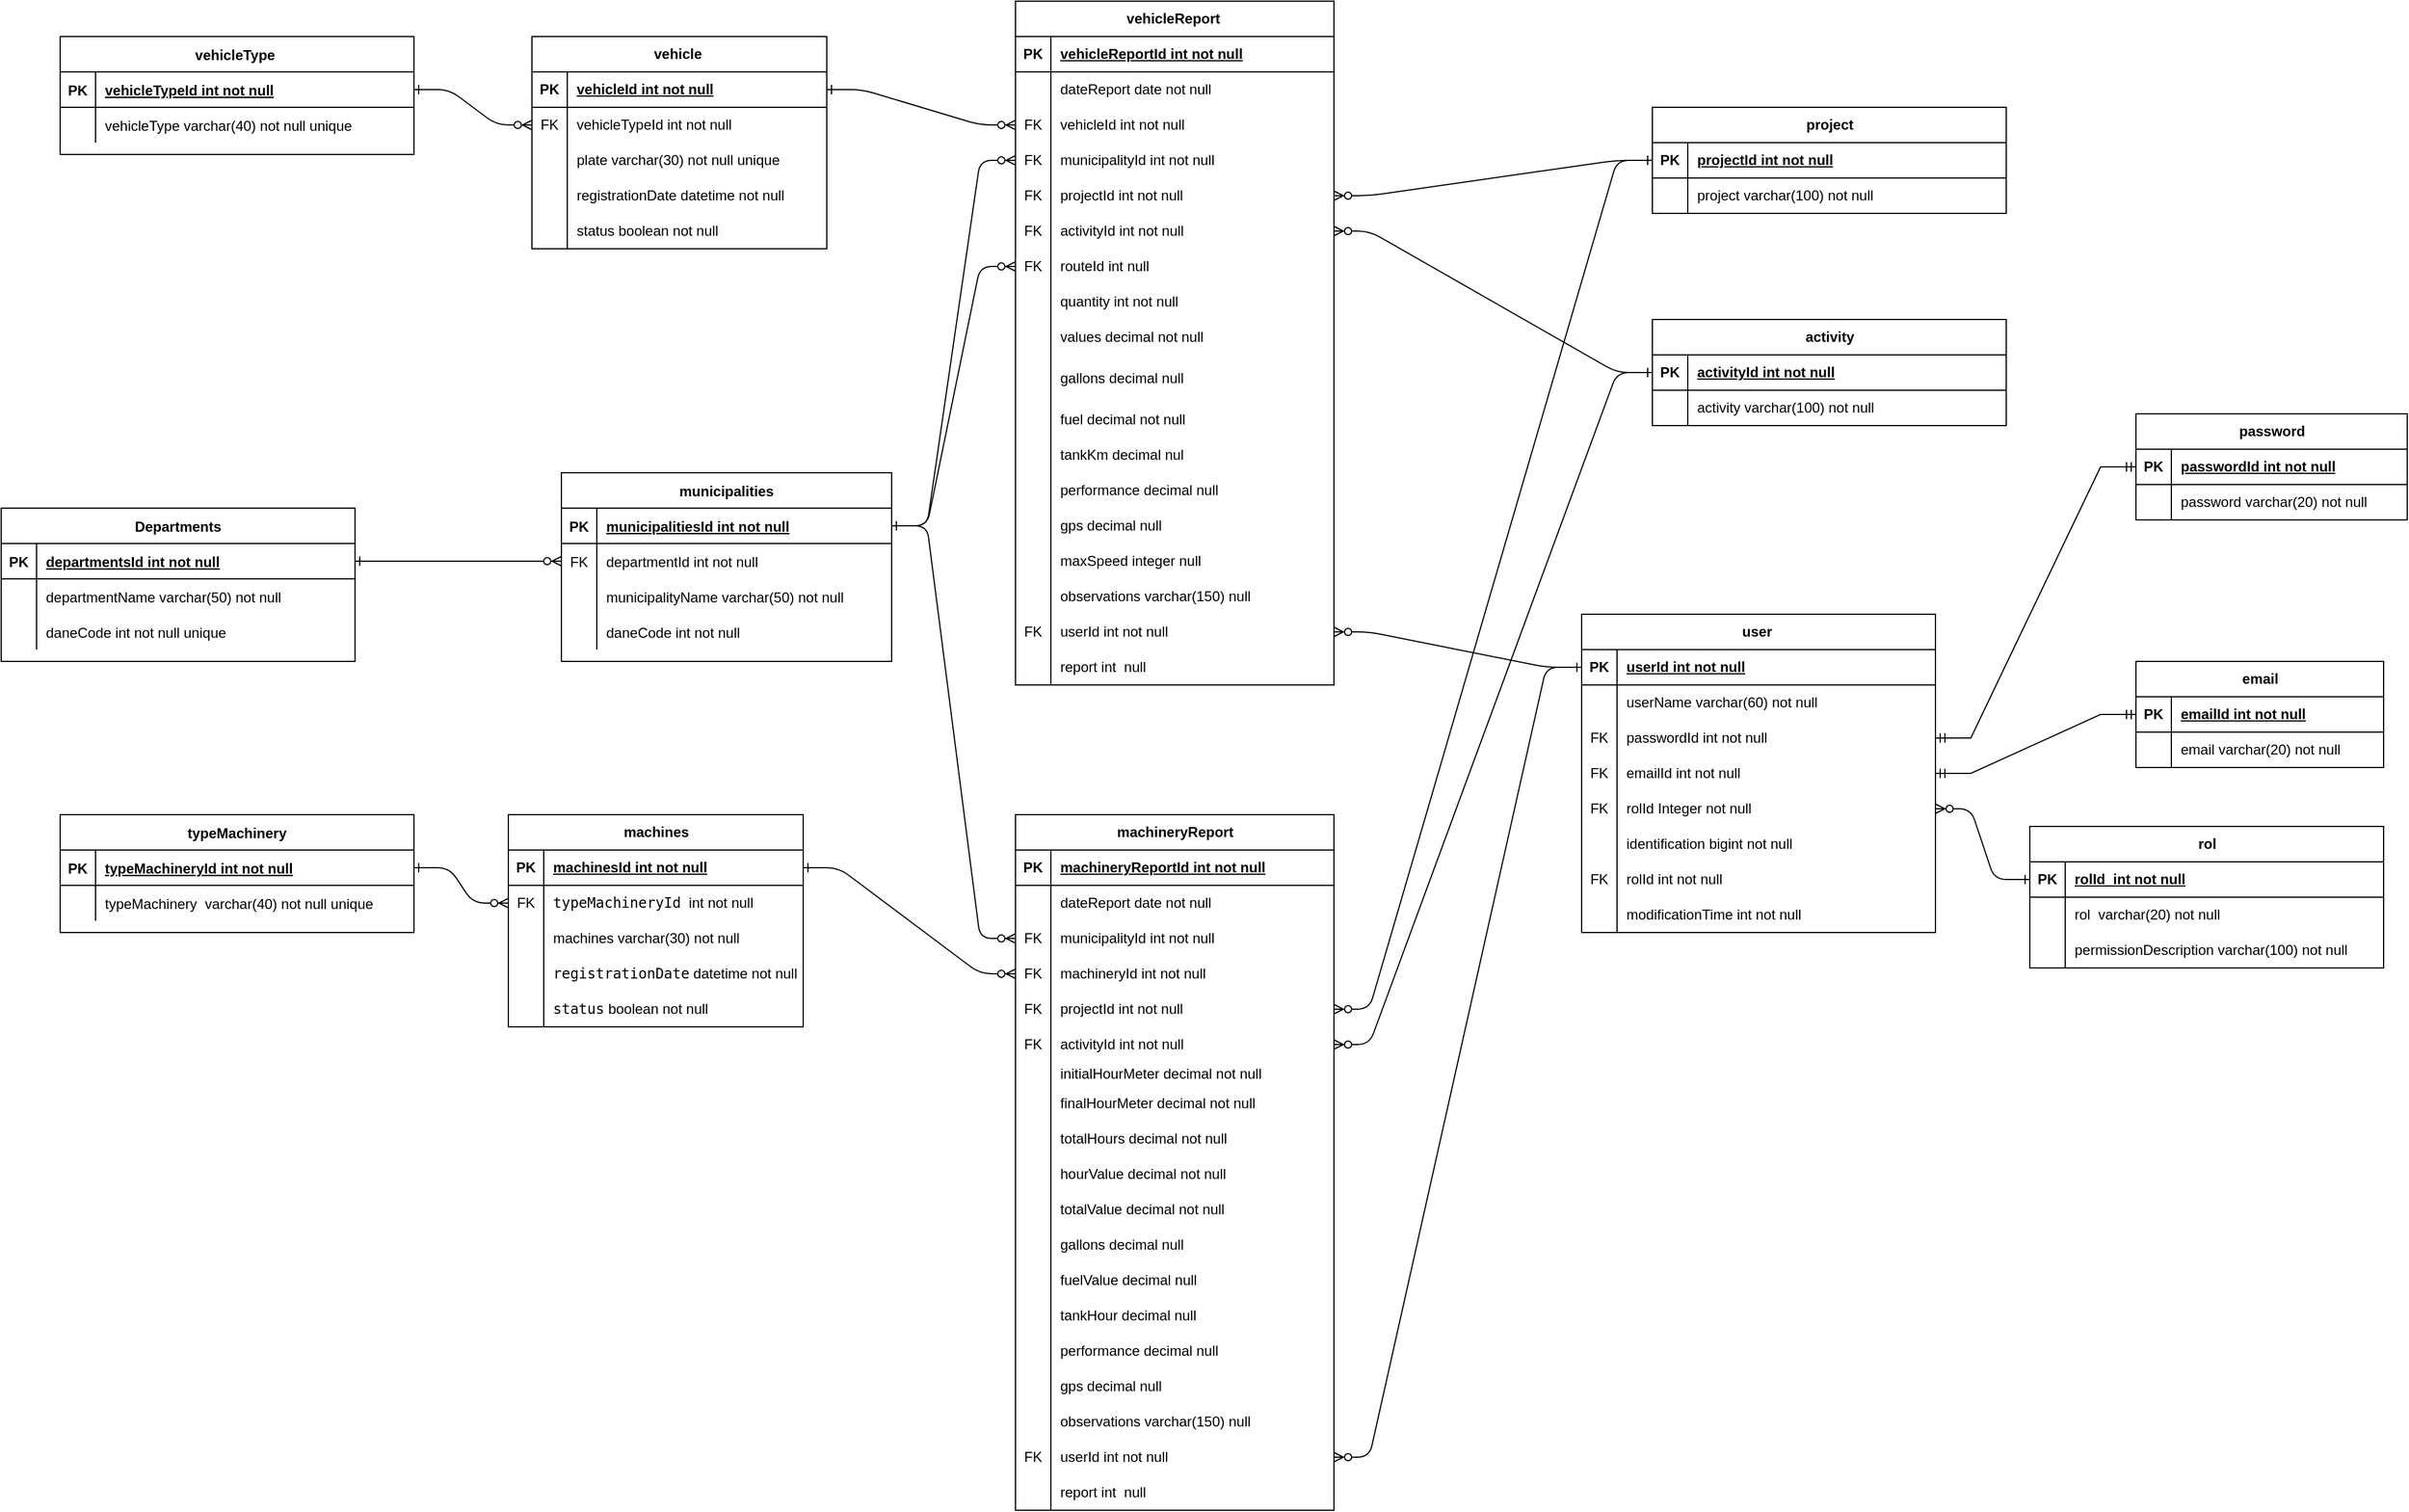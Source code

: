 <mxfile version="28.1.0">
  <diagram id="R2lEEEUBdFMjLlhIrx00" name="Page-1">
    <mxGraphModel dx="1940" dy="1681" grid="1" gridSize="10" guides="1" tooltips="1" connect="1" arrows="1" fold="1" page="1" pageScale="1" pageWidth="850" pageHeight="1100" math="0" shadow="0" extFonts="Permanent Marker^https://fonts.googleapis.com/css?family=Permanent+Marker">
      <root>
        <mxCell id="0" />
        <mxCell id="1" parent="0" />
        <mxCell id="C-vyLk0tnHw3VtMMgP7b-1" value="" style="edgeStyle=entityRelationEdgeStyle;endArrow=ERzeroToMany;startArrow=ERone;endFill=1;startFill=0;" parent="1" source="C-vyLk0tnHw3VtMMgP7b-24" target="C-vyLk0tnHw3VtMMgP7b-6" edge="1">
          <mxGeometry width="100" height="100" relative="1" as="geometry">
            <mxPoint x="40" y="670" as="sourcePoint" />
            <mxPoint x="140" y="570" as="targetPoint" />
          </mxGeometry>
        </mxCell>
        <mxCell id="C-vyLk0tnHw3VtMMgP7b-12" value="" style="edgeStyle=entityRelationEdgeStyle;endArrow=ERzeroToMany;startArrow=ERone;endFill=1;startFill=0;exitX=1;exitY=0.5;exitDx=0;exitDy=0;entryX=0;entryY=0.5;entryDx=0;entryDy=0;" parent="1" source="C-vyLk0tnHw3VtMMgP7b-14" target="x7MP97eSCfn5c9gdGU_4-5" edge="1">
          <mxGeometry width="100" height="100" relative="1" as="geometry">
            <mxPoint x="-60" y="440" as="sourcePoint" />
            <mxPoint x="100" y="650" as="targetPoint" />
          </mxGeometry>
        </mxCell>
        <mxCell id="C-vyLk0tnHw3VtMMgP7b-2" value="municipalities" style="shape=table;startSize=30;container=1;collapsible=1;childLayout=tableLayout;fixedRows=1;rowLines=0;fontStyle=1;align=center;resizeLast=1;" parent="1" vertex="1">
          <mxGeometry x="-15" y="-140" width="280" height="160" as="geometry" />
        </mxCell>
        <mxCell id="C-vyLk0tnHw3VtMMgP7b-3" value="" style="shape=partialRectangle;collapsible=0;dropTarget=0;pointerEvents=0;fillColor=none;points=[[0,0.5],[1,0.5]];portConstraint=eastwest;top=0;left=0;right=0;bottom=1;" parent="C-vyLk0tnHw3VtMMgP7b-2" vertex="1">
          <mxGeometry y="30" width="280" height="30" as="geometry" />
        </mxCell>
        <mxCell id="C-vyLk0tnHw3VtMMgP7b-4" value="PK" style="shape=partialRectangle;overflow=hidden;connectable=0;fillColor=none;top=0;left=0;bottom=0;right=0;fontStyle=1;" parent="C-vyLk0tnHw3VtMMgP7b-3" vertex="1">
          <mxGeometry width="30" height="30" as="geometry">
            <mxRectangle width="30" height="30" as="alternateBounds" />
          </mxGeometry>
        </mxCell>
        <mxCell id="C-vyLk0tnHw3VtMMgP7b-5" value="municipalitiesId int not null" style="shape=partialRectangle;overflow=hidden;connectable=0;fillColor=none;top=0;left=0;bottom=0;right=0;align=left;spacingLeft=6;fontStyle=5;" parent="C-vyLk0tnHw3VtMMgP7b-3" vertex="1">
          <mxGeometry x="30" width="250" height="30" as="geometry">
            <mxRectangle width="250" height="30" as="alternateBounds" />
          </mxGeometry>
        </mxCell>
        <mxCell id="C-vyLk0tnHw3VtMMgP7b-6" value="" style="shape=partialRectangle;collapsible=0;dropTarget=0;pointerEvents=0;fillColor=none;points=[[0,0.5],[1,0.5]];portConstraint=eastwest;top=0;left=0;right=0;bottom=0;" parent="C-vyLk0tnHw3VtMMgP7b-2" vertex="1">
          <mxGeometry y="60" width="280" height="30" as="geometry" />
        </mxCell>
        <mxCell id="C-vyLk0tnHw3VtMMgP7b-7" value="FK" style="shape=partialRectangle;overflow=hidden;connectable=0;fillColor=none;top=0;left=0;bottom=0;right=0;" parent="C-vyLk0tnHw3VtMMgP7b-6" vertex="1">
          <mxGeometry width="30" height="30" as="geometry">
            <mxRectangle width="30" height="30" as="alternateBounds" />
          </mxGeometry>
        </mxCell>
        <mxCell id="C-vyLk0tnHw3VtMMgP7b-8" value="departmentId int not null" style="shape=partialRectangle;overflow=hidden;connectable=0;fillColor=none;top=0;left=0;bottom=0;right=0;align=left;spacingLeft=6;" parent="C-vyLk0tnHw3VtMMgP7b-6" vertex="1">
          <mxGeometry x="30" width="250" height="30" as="geometry">
            <mxRectangle width="250" height="30" as="alternateBounds" />
          </mxGeometry>
        </mxCell>
        <mxCell id="C-vyLk0tnHw3VtMMgP7b-9" value="" style="shape=partialRectangle;collapsible=0;dropTarget=0;pointerEvents=0;fillColor=none;points=[[0,0.5],[1,0.5]];portConstraint=eastwest;top=0;left=0;right=0;bottom=0;" parent="C-vyLk0tnHw3VtMMgP7b-2" vertex="1">
          <mxGeometry y="90" width="280" height="30" as="geometry" />
        </mxCell>
        <mxCell id="C-vyLk0tnHw3VtMMgP7b-10" value="" style="shape=partialRectangle;overflow=hidden;connectable=0;fillColor=none;top=0;left=0;bottom=0;right=0;" parent="C-vyLk0tnHw3VtMMgP7b-9" vertex="1">
          <mxGeometry width="30" height="30" as="geometry">
            <mxRectangle width="30" height="30" as="alternateBounds" />
          </mxGeometry>
        </mxCell>
        <mxCell id="C-vyLk0tnHw3VtMMgP7b-11" value="municipalityName varchar(50) not null" style="shape=partialRectangle;overflow=hidden;connectable=0;fillColor=none;top=0;left=0;bottom=0;right=0;align=left;spacingLeft=6;" parent="C-vyLk0tnHw3VtMMgP7b-9" vertex="1">
          <mxGeometry x="30" width="250" height="30" as="geometry">
            <mxRectangle width="250" height="30" as="alternateBounds" />
          </mxGeometry>
        </mxCell>
        <mxCell id="bBUahyEZS2ZNHsW1gUgl-71" value="" style="shape=partialRectangle;collapsible=0;dropTarget=0;pointerEvents=0;fillColor=none;points=[[0,0.5],[1,0.5]];portConstraint=eastwest;top=0;left=0;right=0;bottom=0;" parent="C-vyLk0tnHw3VtMMgP7b-2" vertex="1">
          <mxGeometry y="120" width="280" height="30" as="geometry" />
        </mxCell>
        <mxCell id="bBUahyEZS2ZNHsW1gUgl-72" value="" style="shape=partialRectangle;overflow=hidden;connectable=0;fillColor=none;top=0;left=0;bottom=0;right=0;" parent="bBUahyEZS2ZNHsW1gUgl-71" vertex="1">
          <mxGeometry width="30" height="30" as="geometry">
            <mxRectangle width="30" height="30" as="alternateBounds" />
          </mxGeometry>
        </mxCell>
        <mxCell id="bBUahyEZS2ZNHsW1gUgl-73" value="daneCode int not null" style="shape=partialRectangle;overflow=hidden;connectable=0;fillColor=none;top=0;left=0;bottom=0;right=0;align=left;spacingLeft=6;" parent="bBUahyEZS2ZNHsW1gUgl-71" vertex="1">
          <mxGeometry x="30" width="250" height="30" as="geometry">
            <mxRectangle width="250" height="30" as="alternateBounds" />
          </mxGeometry>
        </mxCell>
        <mxCell id="C-vyLk0tnHw3VtMMgP7b-13" value="typeMachinery" style="shape=table;startSize=30;container=1;collapsible=1;childLayout=tableLayout;fixedRows=1;rowLines=0;fontStyle=1;align=center;resizeLast=1;" parent="1" vertex="1">
          <mxGeometry x="-440" y="150" width="300" height="100" as="geometry" />
        </mxCell>
        <mxCell id="C-vyLk0tnHw3VtMMgP7b-14" value="" style="shape=partialRectangle;collapsible=0;dropTarget=0;pointerEvents=0;fillColor=none;points=[[0,0.5],[1,0.5]];portConstraint=eastwest;top=0;left=0;right=0;bottom=1;" parent="C-vyLk0tnHw3VtMMgP7b-13" vertex="1">
          <mxGeometry y="30" width="300" height="30" as="geometry" />
        </mxCell>
        <mxCell id="C-vyLk0tnHw3VtMMgP7b-15" value="PK" style="shape=partialRectangle;overflow=hidden;connectable=0;fillColor=none;top=0;left=0;bottom=0;right=0;fontStyle=1;" parent="C-vyLk0tnHw3VtMMgP7b-14" vertex="1">
          <mxGeometry width="30" height="30" as="geometry">
            <mxRectangle width="30" height="30" as="alternateBounds" />
          </mxGeometry>
        </mxCell>
        <mxCell id="C-vyLk0tnHw3VtMMgP7b-16" value="typeMachineryId int not null" style="shape=partialRectangle;overflow=hidden;connectable=0;fillColor=none;top=0;left=0;bottom=0;right=0;align=left;spacingLeft=6;fontStyle=5;" parent="C-vyLk0tnHw3VtMMgP7b-14" vertex="1">
          <mxGeometry x="30" width="270" height="30" as="geometry">
            <mxRectangle width="270" height="30" as="alternateBounds" />
          </mxGeometry>
        </mxCell>
        <mxCell id="C-vyLk0tnHw3VtMMgP7b-20" value="" style="shape=partialRectangle;collapsible=0;dropTarget=0;pointerEvents=0;fillColor=none;points=[[0,0.5],[1,0.5]];portConstraint=eastwest;top=0;left=0;right=0;bottom=0;" parent="C-vyLk0tnHw3VtMMgP7b-13" vertex="1">
          <mxGeometry y="60" width="300" height="30" as="geometry" />
        </mxCell>
        <mxCell id="C-vyLk0tnHw3VtMMgP7b-21" value="" style="shape=partialRectangle;overflow=hidden;connectable=0;fillColor=none;top=0;left=0;bottom=0;right=0;" parent="C-vyLk0tnHw3VtMMgP7b-20" vertex="1">
          <mxGeometry width="30" height="30" as="geometry">
            <mxRectangle width="30" height="30" as="alternateBounds" />
          </mxGeometry>
        </mxCell>
        <mxCell id="C-vyLk0tnHw3VtMMgP7b-22" value="typeMachinery  varchar(40) not null unique" style="shape=partialRectangle;overflow=hidden;connectable=0;fillColor=none;top=0;left=0;bottom=0;right=0;align=left;spacingLeft=6;" parent="C-vyLk0tnHw3VtMMgP7b-20" vertex="1">
          <mxGeometry x="30" width="270" height="30" as="geometry">
            <mxRectangle width="270" height="30" as="alternateBounds" />
          </mxGeometry>
        </mxCell>
        <mxCell id="C-vyLk0tnHw3VtMMgP7b-23" value="Departments" style="shape=table;startSize=30;container=1;collapsible=1;childLayout=tableLayout;fixedRows=1;rowLines=0;fontStyle=1;align=center;resizeLast=1;" parent="1" vertex="1">
          <mxGeometry x="-490" y="-110" width="300" height="130" as="geometry" />
        </mxCell>
        <mxCell id="C-vyLk0tnHw3VtMMgP7b-24" value="" style="shape=partialRectangle;collapsible=0;dropTarget=0;pointerEvents=0;fillColor=none;points=[[0,0.5],[1,0.5]];portConstraint=eastwest;top=0;left=0;right=0;bottom=1;" parent="C-vyLk0tnHw3VtMMgP7b-23" vertex="1">
          <mxGeometry y="30" width="300" height="30" as="geometry" />
        </mxCell>
        <mxCell id="C-vyLk0tnHw3VtMMgP7b-25" value="PK" style="shape=partialRectangle;overflow=hidden;connectable=0;fillColor=none;top=0;left=0;bottom=0;right=0;fontStyle=1;" parent="C-vyLk0tnHw3VtMMgP7b-24" vertex="1">
          <mxGeometry width="30" height="30" as="geometry">
            <mxRectangle width="30" height="30" as="alternateBounds" />
          </mxGeometry>
        </mxCell>
        <mxCell id="C-vyLk0tnHw3VtMMgP7b-26" value="departmentsId int not null" style="shape=partialRectangle;overflow=hidden;connectable=0;fillColor=none;top=0;left=0;bottom=0;right=0;align=left;spacingLeft=6;fontStyle=5;" parent="C-vyLk0tnHw3VtMMgP7b-24" vertex="1">
          <mxGeometry x="30" width="270" height="30" as="geometry">
            <mxRectangle width="270" height="30" as="alternateBounds" />
          </mxGeometry>
        </mxCell>
        <mxCell id="C-vyLk0tnHw3VtMMgP7b-27" value="" style="shape=partialRectangle;collapsible=0;dropTarget=0;pointerEvents=0;fillColor=none;points=[[0,0.5],[1,0.5]];portConstraint=eastwest;top=0;left=0;right=0;bottom=0;" parent="C-vyLk0tnHw3VtMMgP7b-23" vertex="1">
          <mxGeometry y="60" width="300" height="30" as="geometry" />
        </mxCell>
        <mxCell id="C-vyLk0tnHw3VtMMgP7b-28" value="" style="shape=partialRectangle;overflow=hidden;connectable=0;fillColor=none;top=0;left=0;bottom=0;right=0;" parent="C-vyLk0tnHw3VtMMgP7b-27" vertex="1">
          <mxGeometry width="30" height="30" as="geometry">
            <mxRectangle width="30" height="30" as="alternateBounds" />
          </mxGeometry>
        </mxCell>
        <mxCell id="C-vyLk0tnHw3VtMMgP7b-29" value="departmentName varchar(50) not null" style="shape=partialRectangle;overflow=hidden;connectable=0;fillColor=none;top=0;left=0;bottom=0;right=0;align=left;spacingLeft=6;" parent="C-vyLk0tnHw3VtMMgP7b-27" vertex="1">
          <mxGeometry x="30" width="270" height="30" as="geometry">
            <mxRectangle width="270" height="30" as="alternateBounds" />
          </mxGeometry>
        </mxCell>
        <mxCell id="bBUahyEZS2ZNHsW1gUgl-74" value="" style="shape=partialRectangle;collapsible=0;dropTarget=0;pointerEvents=0;fillColor=none;points=[[0,0.5],[1,0.5]];portConstraint=eastwest;top=0;left=0;right=0;bottom=0;" parent="C-vyLk0tnHw3VtMMgP7b-23" vertex="1">
          <mxGeometry y="90" width="300" height="30" as="geometry" />
        </mxCell>
        <mxCell id="bBUahyEZS2ZNHsW1gUgl-75" value="" style="shape=partialRectangle;overflow=hidden;connectable=0;fillColor=none;top=0;left=0;bottom=0;right=0;" parent="bBUahyEZS2ZNHsW1gUgl-74" vertex="1">
          <mxGeometry width="30" height="30" as="geometry">
            <mxRectangle width="30" height="30" as="alternateBounds" />
          </mxGeometry>
        </mxCell>
        <mxCell id="bBUahyEZS2ZNHsW1gUgl-76" value="daneCode int not null unique" style="shape=partialRectangle;overflow=hidden;connectable=0;fillColor=none;top=0;left=0;bottom=0;right=0;align=left;spacingLeft=6;" parent="bBUahyEZS2ZNHsW1gUgl-74" vertex="1">
          <mxGeometry x="30" width="270" height="30" as="geometry">
            <mxRectangle width="270" height="30" as="alternateBounds" />
          </mxGeometry>
        </mxCell>
        <mxCell id="x7MP97eSCfn5c9gdGU_4-1" value="machines" style="shape=table;startSize=30;container=1;collapsible=1;childLayout=tableLayout;fixedRows=1;rowLines=0;fontStyle=1;align=center;resizeLast=1;html=1;" parent="1" vertex="1">
          <mxGeometry x="-60" y="150" width="250" height="180" as="geometry" />
        </mxCell>
        <mxCell id="x7MP97eSCfn5c9gdGU_4-2" value="" style="shape=tableRow;horizontal=0;startSize=0;swimlaneHead=0;swimlaneBody=0;fillColor=none;collapsible=0;dropTarget=0;points=[[0,0.5],[1,0.5]];portConstraint=eastwest;top=0;left=0;right=0;bottom=1;" parent="x7MP97eSCfn5c9gdGU_4-1" vertex="1">
          <mxGeometry y="30" width="250" height="30" as="geometry" />
        </mxCell>
        <mxCell id="x7MP97eSCfn5c9gdGU_4-3" value="PK" style="shape=partialRectangle;connectable=0;fillColor=none;top=0;left=0;bottom=0;right=0;fontStyle=1;overflow=hidden;whiteSpace=wrap;html=1;" parent="x7MP97eSCfn5c9gdGU_4-2" vertex="1">
          <mxGeometry width="30" height="30" as="geometry">
            <mxRectangle width="30" height="30" as="alternateBounds" />
          </mxGeometry>
        </mxCell>
        <mxCell id="x7MP97eSCfn5c9gdGU_4-4" value="machinesId int&amp;nbsp;&lt;span style=&quot;text-wrap-mode: nowrap;&quot;&gt;not null&lt;/span&gt;" style="shape=partialRectangle;connectable=0;fillColor=none;top=0;left=0;bottom=0;right=0;align=left;spacingLeft=6;fontStyle=5;overflow=hidden;whiteSpace=wrap;html=1;" parent="x7MP97eSCfn5c9gdGU_4-2" vertex="1">
          <mxGeometry x="30" width="220" height="30" as="geometry">
            <mxRectangle width="220" height="30" as="alternateBounds" />
          </mxGeometry>
        </mxCell>
        <mxCell id="x7MP97eSCfn5c9gdGU_4-5" value="" style="shape=tableRow;horizontal=0;startSize=0;swimlaneHead=0;swimlaneBody=0;fillColor=none;collapsible=0;dropTarget=0;points=[[0,0.5],[1,0.5]];portConstraint=eastwest;top=0;left=0;right=0;bottom=0;" parent="x7MP97eSCfn5c9gdGU_4-1" vertex="1">
          <mxGeometry y="60" width="250" height="30" as="geometry" />
        </mxCell>
        <mxCell id="x7MP97eSCfn5c9gdGU_4-6" value="FK" style="shape=partialRectangle;connectable=0;fillColor=none;top=0;left=0;bottom=0;right=0;editable=1;overflow=hidden;whiteSpace=wrap;html=1;" parent="x7MP97eSCfn5c9gdGU_4-5" vertex="1">
          <mxGeometry width="30" height="30" as="geometry">
            <mxRectangle width="30" height="30" as="alternateBounds" />
          </mxGeometry>
        </mxCell>
        <mxCell id="x7MP97eSCfn5c9gdGU_4-7" value="&lt;code data-end=&quot;268&quot; data-start=&quot;251&quot;&gt;typeMachineryId&lt;/code&gt;&amp;nbsp;&lt;span style=&quot;text-wrap-mode: nowrap;&quot;&gt;&amp;nbsp;int&amp;nbsp;&lt;/span&gt;&lt;span style=&quot;text-wrap-mode: nowrap;&quot;&gt;not null&lt;/span&gt;" style="shape=partialRectangle;connectable=0;fillColor=none;top=0;left=0;bottom=0;right=0;align=left;spacingLeft=6;overflow=hidden;whiteSpace=wrap;html=1;" parent="x7MP97eSCfn5c9gdGU_4-5" vertex="1">
          <mxGeometry x="30" width="220" height="30" as="geometry">
            <mxRectangle width="220" height="30" as="alternateBounds" />
          </mxGeometry>
        </mxCell>
        <mxCell id="x7MP97eSCfn5c9gdGU_4-8" value="" style="shape=tableRow;horizontal=0;startSize=0;swimlaneHead=0;swimlaneBody=0;fillColor=none;collapsible=0;dropTarget=0;points=[[0,0.5],[1,0.5]];portConstraint=eastwest;top=0;left=0;right=0;bottom=0;" parent="x7MP97eSCfn5c9gdGU_4-1" vertex="1">
          <mxGeometry y="90" width="250" height="30" as="geometry" />
        </mxCell>
        <mxCell id="x7MP97eSCfn5c9gdGU_4-9" value="" style="shape=partialRectangle;connectable=0;fillColor=none;top=0;left=0;bottom=0;right=0;editable=1;overflow=hidden;whiteSpace=wrap;html=1;" parent="x7MP97eSCfn5c9gdGU_4-8" vertex="1">
          <mxGeometry width="30" height="30" as="geometry">
            <mxRectangle width="30" height="30" as="alternateBounds" />
          </mxGeometry>
        </mxCell>
        <mxCell id="x7MP97eSCfn5c9gdGU_4-10" value="machines varchar(30)&amp;nbsp;&lt;span style=&quot;text-wrap-mode: nowrap;&quot;&gt;not null&lt;/span&gt;" style="shape=partialRectangle;connectable=0;fillColor=none;top=0;left=0;bottom=0;right=0;align=left;spacingLeft=6;overflow=hidden;whiteSpace=wrap;html=1;" parent="x7MP97eSCfn5c9gdGU_4-8" vertex="1">
          <mxGeometry x="30" width="220" height="30" as="geometry">
            <mxRectangle width="220" height="30" as="alternateBounds" />
          </mxGeometry>
        </mxCell>
        <mxCell id="Tfn68GgVd6aFGGBhmaiB-26" value="" style="shape=tableRow;horizontal=0;startSize=0;swimlaneHead=0;swimlaneBody=0;fillColor=none;collapsible=0;dropTarget=0;points=[[0,0.5],[1,0.5]];portConstraint=eastwest;top=0;left=0;right=0;bottom=0;" parent="x7MP97eSCfn5c9gdGU_4-1" vertex="1">
          <mxGeometry y="120" width="250" height="30" as="geometry" />
        </mxCell>
        <mxCell id="Tfn68GgVd6aFGGBhmaiB-27" value="" style="shape=partialRectangle;connectable=0;fillColor=none;top=0;left=0;bottom=0;right=0;editable=1;overflow=hidden;whiteSpace=wrap;html=1;" parent="Tfn68GgVd6aFGGBhmaiB-26" vertex="1">
          <mxGeometry width="30" height="30" as="geometry">
            <mxRectangle width="30" height="30" as="alternateBounds" />
          </mxGeometry>
        </mxCell>
        <mxCell id="Tfn68GgVd6aFGGBhmaiB-28" value="&lt;code data-end=&quot;339&quot; data-start=&quot;321&quot;&gt;registrationDate&lt;/code&gt;&amp;nbsp;datetime&amp;nbsp;&lt;span style=&quot;text-wrap-mode: nowrap;&quot;&gt;not null&lt;/span&gt;&amp;nbsp;" style="shape=partialRectangle;connectable=0;fillColor=none;top=0;left=0;bottom=0;right=0;align=left;spacingLeft=6;overflow=hidden;whiteSpace=wrap;html=1;" parent="Tfn68GgVd6aFGGBhmaiB-26" vertex="1">
          <mxGeometry x="30" width="220" height="30" as="geometry">
            <mxRectangle width="220" height="30" as="alternateBounds" />
          </mxGeometry>
        </mxCell>
        <mxCell id="Z6Py54fA-dq0vb9BtMji-45" value="" style="shape=tableRow;horizontal=0;startSize=0;swimlaneHead=0;swimlaneBody=0;fillColor=none;collapsible=0;dropTarget=0;points=[[0,0.5],[1,0.5]];portConstraint=eastwest;top=0;left=0;right=0;bottom=0;" parent="x7MP97eSCfn5c9gdGU_4-1" vertex="1">
          <mxGeometry y="150" width="250" height="30" as="geometry" />
        </mxCell>
        <mxCell id="Z6Py54fA-dq0vb9BtMji-46" value="" style="shape=partialRectangle;connectable=0;fillColor=none;top=0;left=0;bottom=0;right=0;editable=1;overflow=hidden;whiteSpace=wrap;html=1;" parent="Z6Py54fA-dq0vb9BtMji-45" vertex="1">
          <mxGeometry width="30" height="30" as="geometry">
            <mxRectangle width="30" height="30" as="alternateBounds" />
          </mxGeometry>
        </mxCell>
        <mxCell id="Z6Py54fA-dq0vb9BtMji-47" value="&lt;code data-end=&quot;370&quot; data-start=&quot;362&quot;&gt;status&lt;/code&gt;&amp;nbsp;boolean&amp;nbsp;&lt;span style=&quot;text-wrap-mode: nowrap;&quot;&gt;not null&lt;/span&gt;&amp;nbsp;" style="shape=partialRectangle;connectable=0;fillColor=none;top=0;left=0;bottom=0;right=0;align=left;spacingLeft=6;overflow=hidden;whiteSpace=wrap;html=1;" parent="Z6Py54fA-dq0vb9BtMji-45" vertex="1">
          <mxGeometry x="30" width="220" height="30" as="geometry">
            <mxRectangle width="220" height="30" as="alternateBounds" />
          </mxGeometry>
        </mxCell>
        <mxCell id="x7MP97eSCfn5c9gdGU_4-14" value="machineryReport" style="shape=table;startSize=30;container=1;collapsible=1;childLayout=tableLayout;fixedRows=1;rowLines=0;fontStyle=1;align=center;resizeLast=1;html=1;" parent="1" vertex="1">
          <mxGeometry x="370" y="150" width="270" height="590" as="geometry" />
        </mxCell>
        <mxCell id="x7MP97eSCfn5c9gdGU_4-15" value="" style="shape=tableRow;horizontal=0;startSize=0;swimlaneHead=0;swimlaneBody=0;fillColor=none;collapsible=0;dropTarget=0;points=[[0,0.5],[1,0.5]];portConstraint=eastwest;top=0;left=0;right=0;bottom=1;" parent="x7MP97eSCfn5c9gdGU_4-14" vertex="1">
          <mxGeometry y="30" width="270" height="30" as="geometry" />
        </mxCell>
        <mxCell id="x7MP97eSCfn5c9gdGU_4-16" value="PK" style="shape=partialRectangle;connectable=0;fillColor=none;top=0;left=0;bottom=0;right=0;fontStyle=1;overflow=hidden;whiteSpace=wrap;html=1;" parent="x7MP97eSCfn5c9gdGU_4-15" vertex="1">
          <mxGeometry width="30" height="30" as="geometry">
            <mxRectangle width="30" height="30" as="alternateBounds" />
          </mxGeometry>
        </mxCell>
        <mxCell id="x7MP97eSCfn5c9gdGU_4-17" value="&lt;span style=&quot;text-align: center;&quot;&gt;&lt;span style=&quot;text-wrap-mode: nowrap;&quot;&gt;machineryReportId&amp;nbsp;int&amp;nbsp;&lt;/span&gt;&lt;/span&gt;&lt;span style=&quot;text-wrap-mode: nowrap;&quot;&gt;not null&lt;/span&gt;" style="shape=partialRectangle;connectable=0;fillColor=none;top=0;left=0;bottom=0;right=0;align=left;spacingLeft=6;fontStyle=5;overflow=hidden;whiteSpace=wrap;html=1;" parent="x7MP97eSCfn5c9gdGU_4-15" vertex="1">
          <mxGeometry x="30" width="240" height="30" as="geometry">
            <mxRectangle width="240" height="30" as="alternateBounds" />
          </mxGeometry>
        </mxCell>
        <mxCell id="x7MP97eSCfn5c9gdGU_4-18" value="" style="shape=tableRow;horizontal=0;startSize=0;swimlaneHead=0;swimlaneBody=0;fillColor=none;collapsible=0;dropTarget=0;points=[[0,0.5],[1,0.5]];portConstraint=eastwest;top=0;left=0;right=0;bottom=0;" parent="x7MP97eSCfn5c9gdGU_4-14" vertex="1">
          <mxGeometry y="60" width="270" height="30" as="geometry" />
        </mxCell>
        <mxCell id="x7MP97eSCfn5c9gdGU_4-19" value="" style="shape=partialRectangle;connectable=0;fillColor=none;top=0;left=0;bottom=0;right=0;editable=1;overflow=hidden;whiteSpace=wrap;html=1;" parent="x7MP97eSCfn5c9gdGU_4-18" vertex="1">
          <mxGeometry width="30" height="30" as="geometry">
            <mxRectangle width="30" height="30" as="alternateBounds" />
          </mxGeometry>
        </mxCell>
        <mxCell id="x7MP97eSCfn5c9gdGU_4-20" value="dateReport date&amp;nbsp;&lt;span style=&quot;text-wrap-mode: nowrap;&quot;&gt;not null&lt;/span&gt;" style="shape=partialRectangle;connectable=0;fillColor=none;top=0;left=0;bottom=0;right=0;align=left;spacingLeft=6;overflow=hidden;whiteSpace=wrap;html=1;" parent="x7MP97eSCfn5c9gdGU_4-18" vertex="1">
          <mxGeometry x="30" width="240" height="30" as="geometry">
            <mxRectangle width="240" height="30" as="alternateBounds" />
          </mxGeometry>
        </mxCell>
        <mxCell id="x7MP97eSCfn5c9gdGU_4-104" value="" style="shape=tableRow;horizontal=0;startSize=0;swimlaneHead=0;swimlaneBody=0;fillColor=none;collapsible=0;dropTarget=0;points=[[0,0.5],[1,0.5]];portConstraint=eastwest;top=0;left=0;right=0;bottom=0;" parent="x7MP97eSCfn5c9gdGU_4-14" vertex="1">
          <mxGeometry y="90" width="270" height="30" as="geometry" />
        </mxCell>
        <mxCell id="x7MP97eSCfn5c9gdGU_4-105" value="FK" style="shape=partialRectangle;connectable=0;fillColor=none;top=0;left=0;bottom=0;right=0;editable=1;overflow=hidden;whiteSpace=wrap;html=1;" parent="x7MP97eSCfn5c9gdGU_4-104" vertex="1">
          <mxGeometry width="30" height="30" as="geometry">
            <mxRectangle width="30" height="30" as="alternateBounds" />
          </mxGeometry>
        </mxCell>
        <mxCell id="x7MP97eSCfn5c9gdGU_4-106" value="&lt;span style=&quot;text-wrap-mode: nowrap;&quot;&gt;municipalityId&amp;nbsp;int&amp;nbsp;&lt;/span&gt;&lt;span style=&quot;text-wrap-mode: nowrap;&quot;&gt;not null&lt;/span&gt;" style="shape=partialRectangle;connectable=0;fillColor=none;top=0;left=0;bottom=0;right=0;align=left;spacingLeft=6;overflow=hidden;whiteSpace=wrap;html=1;" parent="x7MP97eSCfn5c9gdGU_4-104" vertex="1">
          <mxGeometry x="30" width="240" height="30" as="geometry">
            <mxRectangle width="240" height="30" as="alternateBounds" />
          </mxGeometry>
        </mxCell>
        <mxCell id="x7MP97eSCfn5c9gdGU_4-21" value="" style="shape=tableRow;horizontal=0;startSize=0;swimlaneHead=0;swimlaneBody=0;fillColor=none;collapsible=0;dropTarget=0;points=[[0,0.5],[1,0.5]];portConstraint=eastwest;top=0;left=0;right=0;bottom=0;" parent="x7MP97eSCfn5c9gdGU_4-14" vertex="1">
          <mxGeometry y="120" width="270" height="30" as="geometry" />
        </mxCell>
        <mxCell id="x7MP97eSCfn5c9gdGU_4-22" value="FK" style="shape=partialRectangle;connectable=0;fillColor=none;top=0;left=0;bottom=0;right=0;editable=1;overflow=hidden;whiteSpace=wrap;html=1;" parent="x7MP97eSCfn5c9gdGU_4-21" vertex="1">
          <mxGeometry width="30" height="30" as="geometry">
            <mxRectangle width="30" height="30" as="alternateBounds" />
          </mxGeometry>
        </mxCell>
        <mxCell id="x7MP97eSCfn5c9gdGU_4-23" value="&lt;span style=&quot;text-wrap-mode: nowrap;&quot;&gt;machineryId int&amp;nbsp;&lt;/span&gt;&lt;span style=&quot;text-wrap-mode: nowrap;&quot;&gt;not null&lt;/span&gt;" style="shape=partialRectangle;connectable=0;fillColor=none;top=0;left=0;bottom=0;right=0;align=left;spacingLeft=6;overflow=hidden;whiteSpace=wrap;html=1;" parent="x7MP97eSCfn5c9gdGU_4-21" vertex="1">
          <mxGeometry x="30" width="240" height="30" as="geometry">
            <mxRectangle width="240" height="30" as="alternateBounds" />
          </mxGeometry>
        </mxCell>
        <mxCell id="x7MP97eSCfn5c9gdGU_4-24" value="" style="shape=tableRow;horizontal=0;startSize=0;swimlaneHead=0;swimlaneBody=0;fillColor=none;collapsible=0;dropTarget=0;points=[[0,0.5],[1,0.5]];portConstraint=eastwest;top=0;left=0;right=0;bottom=0;" parent="x7MP97eSCfn5c9gdGU_4-14" vertex="1">
          <mxGeometry y="150" width="270" height="30" as="geometry" />
        </mxCell>
        <mxCell id="x7MP97eSCfn5c9gdGU_4-25" value="FK" style="shape=partialRectangle;connectable=0;fillColor=none;top=0;left=0;bottom=0;right=0;editable=1;overflow=hidden;whiteSpace=wrap;html=1;" parent="x7MP97eSCfn5c9gdGU_4-24" vertex="1">
          <mxGeometry width="30" height="30" as="geometry">
            <mxRectangle width="30" height="30" as="alternateBounds" />
          </mxGeometry>
        </mxCell>
        <mxCell id="x7MP97eSCfn5c9gdGU_4-26" value="projectId int&amp;nbsp;&lt;span style=&quot;text-wrap-mode: nowrap;&quot;&gt;not null&lt;/span&gt;" style="shape=partialRectangle;connectable=0;fillColor=none;top=0;left=0;bottom=0;right=0;align=left;spacingLeft=6;overflow=hidden;whiteSpace=wrap;html=1;" parent="x7MP97eSCfn5c9gdGU_4-24" vertex="1">
          <mxGeometry x="30" width="240" height="30" as="geometry">
            <mxRectangle width="240" height="30" as="alternateBounds" />
          </mxGeometry>
        </mxCell>
        <mxCell id="x7MP97eSCfn5c9gdGU_4-27" value="" style="shape=tableRow;horizontal=0;startSize=0;swimlaneHead=0;swimlaneBody=0;fillColor=none;collapsible=0;dropTarget=0;points=[[0,0.5],[1,0.5]];portConstraint=eastwest;top=0;left=0;right=0;bottom=0;" parent="x7MP97eSCfn5c9gdGU_4-14" vertex="1">
          <mxGeometry y="180" width="270" height="30" as="geometry" />
        </mxCell>
        <mxCell id="x7MP97eSCfn5c9gdGU_4-28" value="FK" style="shape=partialRectangle;connectable=0;fillColor=none;top=0;left=0;bottom=0;right=0;editable=1;overflow=hidden;whiteSpace=wrap;html=1;" parent="x7MP97eSCfn5c9gdGU_4-27" vertex="1">
          <mxGeometry width="30" height="30" as="geometry">
            <mxRectangle width="30" height="30" as="alternateBounds" />
          </mxGeometry>
        </mxCell>
        <mxCell id="x7MP97eSCfn5c9gdGU_4-29" value="activityId int&amp;nbsp;&lt;span style=&quot;text-wrap-mode: nowrap;&quot;&gt;not null&lt;/span&gt;" style="shape=partialRectangle;connectable=0;fillColor=none;top=0;left=0;bottom=0;right=0;align=left;spacingLeft=6;overflow=hidden;whiteSpace=wrap;html=1;" parent="x7MP97eSCfn5c9gdGU_4-27" vertex="1">
          <mxGeometry x="30" width="240" height="30" as="geometry">
            <mxRectangle width="240" height="30" as="alternateBounds" />
          </mxGeometry>
        </mxCell>
        <mxCell id="x7MP97eSCfn5c9gdGU_4-30" value="" style="shape=tableRow;horizontal=0;startSize=0;swimlaneHead=0;swimlaneBody=0;fillColor=none;collapsible=0;dropTarget=0;points=[[0,0.5],[1,0.5]];portConstraint=eastwest;top=0;left=0;right=0;bottom=0;" parent="x7MP97eSCfn5c9gdGU_4-14" vertex="1">
          <mxGeometry y="210" width="270" height="20" as="geometry" />
        </mxCell>
        <mxCell id="x7MP97eSCfn5c9gdGU_4-31" value="" style="shape=partialRectangle;connectable=0;fillColor=none;top=0;left=0;bottom=0;right=0;editable=1;overflow=hidden;whiteSpace=wrap;html=1;" parent="x7MP97eSCfn5c9gdGU_4-30" vertex="1">
          <mxGeometry width="30" height="20" as="geometry">
            <mxRectangle width="30" height="20" as="alternateBounds" />
          </mxGeometry>
        </mxCell>
        <mxCell id="x7MP97eSCfn5c9gdGU_4-32" value="initialHourMeter decimal&amp;nbsp;&lt;span style=&quot;text-wrap-mode: nowrap;&quot;&gt;not null&lt;/span&gt;" style="shape=partialRectangle;connectable=0;fillColor=none;top=0;left=0;bottom=0;right=0;align=left;spacingLeft=6;overflow=hidden;whiteSpace=wrap;html=1;" parent="x7MP97eSCfn5c9gdGU_4-30" vertex="1">
          <mxGeometry x="30" width="240" height="20" as="geometry">
            <mxRectangle width="240" height="20" as="alternateBounds" />
          </mxGeometry>
        </mxCell>
        <mxCell id="x7MP97eSCfn5c9gdGU_4-52" value="" style="shape=tableRow;horizontal=0;startSize=0;swimlaneHead=0;swimlaneBody=0;fillColor=none;collapsible=0;dropTarget=0;points=[[0,0.5],[1,0.5]];portConstraint=eastwest;top=0;left=0;right=0;bottom=0;" parent="x7MP97eSCfn5c9gdGU_4-14" vertex="1">
          <mxGeometry y="230" width="270" height="30" as="geometry" />
        </mxCell>
        <mxCell id="x7MP97eSCfn5c9gdGU_4-53" value="" style="shape=partialRectangle;connectable=0;fillColor=none;top=0;left=0;bottom=0;right=0;editable=1;overflow=hidden;whiteSpace=wrap;html=1;" parent="x7MP97eSCfn5c9gdGU_4-52" vertex="1">
          <mxGeometry width="30" height="30" as="geometry">
            <mxRectangle width="30" height="30" as="alternateBounds" />
          </mxGeometry>
        </mxCell>
        <mxCell id="x7MP97eSCfn5c9gdGU_4-54" value="finalHourMeter decimal&amp;nbsp;&lt;span style=&quot;text-wrap-mode: nowrap;&quot;&gt;not null&lt;/span&gt;" style="shape=partialRectangle;connectable=0;fillColor=none;top=0;left=0;bottom=0;right=0;align=left;spacingLeft=6;overflow=hidden;whiteSpace=wrap;html=1;" parent="x7MP97eSCfn5c9gdGU_4-52" vertex="1">
          <mxGeometry x="30" width="240" height="30" as="geometry">
            <mxRectangle width="240" height="30" as="alternateBounds" />
          </mxGeometry>
        </mxCell>
        <mxCell id="x7MP97eSCfn5c9gdGU_4-55" value="" style="shape=tableRow;horizontal=0;startSize=0;swimlaneHead=0;swimlaneBody=0;fillColor=none;collapsible=0;dropTarget=0;points=[[0,0.5],[1,0.5]];portConstraint=eastwest;top=0;left=0;right=0;bottom=0;" parent="x7MP97eSCfn5c9gdGU_4-14" vertex="1">
          <mxGeometry y="260" width="270" height="30" as="geometry" />
        </mxCell>
        <mxCell id="x7MP97eSCfn5c9gdGU_4-56" value="" style="shape=partialRectangle;connectable=0;fillColor=none;top=0;left=0;bottom=0;right=0;editable=1;overflow=hidden;whiteSpace=wrap;html=1;" parent="x7MP97eSCfn5c9gdGU_4-55" vertex="1">
          <mxGeometry width="30" height="30" as="geometry">
            <mxRectangle width="30" height="30" as="alternateBounds" />
          </mxGeometry>
        </mxCell>
        <mxCell id="x7MP97eSCfn5c9gdGU_4-57" value="totalHours decimal&amp;nbsp;&lt;span style=&quot;text-wrap-mode: nowrap;&quot;&gt;not null&lt;/span&gt;" style="shape=partialRectangle;connectable=0;fillColor=none;top=0;left=0;bottom=0;right=0;align=left;spacingLeft=6;overflow=hidden;whiteSpace=wrap;html=1;" parent="x7MP97eSCfn5c9gdGU_4-55" vertex="1">
          <mxGeometry x="30" width="240" height="30" as="geometry">
            <mxRectangle width="240" height="30" as="alternateBounds" />
          </mxGeometry>
        </mxCell>
        <mxCell id="x7MP97eSCfn5c9gdGU_4-58" value="" style="shape=tableRow;horizontal=0;startSize=0;swimlaneHead=0;swimlaneBody=0;fillColor=none;collapsible=0;dropTarget=0;points=[[0,0.5],[1,0.5]];portConstraint=eastwest;top=0;left=0;right=0;bottom=0;" parent="x7MP97eSCfn5c9gdGU_4-14" vertex="1">
          <mxGeometry y="290" width="270" height="30" as="geometry" />
        </mxCell>
        <mxCell id="x7MP97eSCfn5c9gdGU_4-59" value="" style="shape=partialRectangle;connectable=0;fillColor=none;top=0;left=0;bottom=0;right=0;editable=1;overflow=hidden;whiteSpace=wrap;html=1;" parent="x7MP97eSCfn5c9gdGU_4-58" vertex="1">
          <mxGeometry width="30" height="30" as="geometry">
            <mxRectangle width="30" height="30" as="alternateBounds" />
          </mxGeometry>
        </mxCell>
        <mxCell id="x7MP97eSCfn5c9gdGU_4-60" value="hourValue decimal&amp;nbsp;&lt;span style=&quot;text-wrap-mode: nowrap;&quot;&gt;not null&lt;/span&gt;" style="shape=partialRectangle;connectable=0;fillColor=none;top=0;left=0;bottom=0;right=0;align=left;spacingLeft=6;overflow=hidden;whiteSpace=wrap;html=1;" parent="x7MP97eSCfn5c9gdGU_4-58" vertex="1">
          <mxGeometry x="30" width="240" height="30" as="geometry">
            <mxRectangle width="240" height="30" as="alternateBounds" />
          </mxGeometry>
        </mxCell>
        <mxCell id="x7MP97eSCfn5c9gdGU_4-89" value="" style="shape=tableRow;horizontal=0;startSize=0;swimlaneHead=0;swimlaneBody=0;fillColor=none;collapsible=0;dropTarget=0;points=[[0,0.5],[1,0.5]];portConstraint=eastwest;top=0;left=0;right=0;bottom=0;" parent="x7MP97eSCfn5c9gdGU_4-14" vertex="1">
          <mxGeometry y="320" width="270" height="30" as="geometry" />
        </mxCell>
        <mxCell id="x7MP97eSCfn5c9gdGU_4-90" value="" style="shape=partialRectangle;connectable=0;fillColor=none;top=0;left=0;bottom=0;right=0;editable=1;overflow=hidden;whiteSpace=wrap;html=1;" parent="x7MP97eSCfn5c9gdGU_4-89" vertex="1">
          <mxGeometry width="30" height="30" as="geometry">
            <mxRectangle width="30" height="30" as="alternateBounds" />
          </mxGeometry>
        </mxCell>
        <mxCell id="x7MP97eSCfn5c9gdGU_4-91" value="totalValue decimal&amp;nbsp;&lt;span style=&quot;text-wrap-mode: nowrap;&quot;&gt;not null&lt;/span&gt;" style="shape=partialRectangle;connectable=0;fillColor=none;top=0;left=0;bottom=0;right=0;align=left;spacingLeft=6;overflow=hidden;whiteSpace=wrap;html=1;" parent="x7MP97eSCfn5c9gdGU_4-89" vertex="1">
          <mxGeometry x="30" width="240" height="30" as="geometry">
            <mxRectangle width="240" height="30" as="alternateBounds" />
          </mxGeometry>
        </mxCell>
        <mxCell id="x7MP97eSCfn5c9gdGU_4-92" value="" style="shape=tableRow;horizontal=0;startSize=0;swimlaneHead=0;swimlaneBody=0;fillColor=none;collapsible=0;dropTarget=0;points=[[0,0.5],[1,0.5]];portConstraint=eastwest;top=0;left=0;right=0;bottom=0;" parent="x7MP97eSCfn5c9gdGU_4-14" vertex="1">
          <mxGeometry y="350" width="270" height="30" as="geometry" />
        </mxCell>
        <mxCell id="x7MP97eSCfn5c9gdGU_4-93" value="" style="shape=partialRectangle;connectable=0;fillColor=none;top=0;left=0;bottom=0;right=0;editable=1;overflow=hidden;whiteSpace=wrap;html=1;" parent="x7MP97eSCfn5c9gdGU_4-92" vertex="1">
          <mxGeometry width="30" height="30" as="geometry">
            <mxRectangle width="30" height="30" as="alternateBounds" />
          </mxGeometry>
        </mxCell>
        <mxCell id="x7MP97eSCfn5c9gdGU_4-94" value="gallons decimal null" style="shape=partialRectangle;connectable=0;fillColor=none;top=0;left=0;bottom=0;right=0;align=left;spacingLeft=6;overflow=hidden;whiteSpace=wrap;html=1;" parent="x7MP97eSCfn5c9gdGU_4-92" vertex="1">
          <mxGeometry x="30" width="240" height="30" as="geometry">
            <mxRectangle width="240" height="30" as="alternateBounds" />
          </mxGeometry>
        </mxCell>
        <mxCell id="x7MP97eSCfn5c9gdGU_4-95" value="" style="shape=tableRow;horizontal=0;startSize=0;swimlaneHead=0;swimlaneBody=0;fillColor=none;collapsible=0;dropTarget=0;points=[[0,0.5],[1,0.5]];portConstraint=eastwest;top=0;left=0;right=0;bottom=0;" parent="x7MP97eSCfn5c9gdGU_4-14" vertex="1">
          <mxGeometry y="380" width="270" height="30" as="geometry" />
        </mxCell>
        <mxCell id="x7MP97eSCfn5c9gdGU_4-96" value="" style="shape=partialRectangle;connectable=0;fillColor=none;top=0;left=0;bottom=0;right=0;editable=1;overflow=hidden;whiteSpace=wrap;html=1;" parent="x7MP97eSCfn5c9gdGU_4-95" vertex="1">
          <mxGeometry width="30" height="30" as="geometry">
            <mxRectangle width="30" height="30" as="alternateBounds" />
          </mxGeometry>
        </mxCell>
        <mxCell id="x7MP97eSCfn5c9gdGU_4-97" value="fuelValue decimal null" style="shape=partialRectangle;connectable=0;fillColor=none;top=0;left=0;bottom=0;right=0;align=left;spacingLeft=6;overflow=hidden;whiteSpace=wrap;html=1;" parent="x7MP97eSCfn5c9gdGU_4-95" vertex="1">
          <mxGeometry x="30" width="240" height="30" as="geometry">
            <mxRectangle width="240" height="30" as="alternateBounds" />
          </mxGeometry>
        </mxCell>
        <mxCell id="x7MP97eSCfn5c9gdGU_4-98" value="" style="shape=tableRow;horizontal=0;startSize=0;swimlaneHead=0;swimlaneBody=0;fillColor=none;collapsible=0;dropTarget=0;points=[[0,0.5],[1,0.5]];portConstraint=eastwest;top=0;left=0;right=0;bottom=0;" parent="x7MP97eSCfn5c9gdGU_4-14" vertex="1">
          <mxGeometry y="410" width="270" height="30" as="geometry" />
        </mxCell>
        <mxCell id="x7MP97eSCfn5c9gdGU_4-99" value="" style="shape=partialRectangle;connectable=0;fillColor=none;top=0;left=0;bottom=0;right=0;editable=1;overflow=hidden;whiteSpace=wrap;html=1;" parent="x7MP97eSCfn5c9gdGU_4-98" vertex="1">
          <mxGeometry width="30" height="30" as="geometry">
            <mxRectangle width="30" height="30" as="alternateBounds" />
          </mxGeometry>
        </mxCell>
        <mxCell id="x7MP97eSCfn5c9gdGU_4-100" value="tankHour decimal null" style="shape=partialRectangle;connectable=0;fillColor=none;top=0;left=0;bottom=0;right=0;align=left;spacingLeft=6;overflow=hidden;whiteSpace=wrap;html=1;" parent="x7MP97eSCfn5c9gdGU_4-98" vertex="1">
          <mxGeometry x="30" width="240" height="30" as="geometry">
            <mxRectangle width="240" height="30" as="alternateBounds" />
          </mxGeometry>
        </mxCell>
        <mxCell id="x7MP97eSCfn5c9gdGU_4-101" value="" style="shape=tableRow;horizontal=0;startSize=0;swimlaneHead=0;swimlaneBody=0;fillColor=none;collapsible=0;dropTarget=0;points=[[0,0.5],[1,0.5]];portConstraint=eastwest;top=0;left=0;right=0;bottom=0;" parent="x7MP97eSCfn5c9gdGU_4-14" vertex="1">
          <mxGeometry y="440" width="270" height="30" as="geometry" />
        </mxCell>
        <mxCell id="x7MP97eSCfn5c9gdGU_4-102" value="" style="shape=partialRectangle;connectable=0;fillColor=none;top=0;left=0;bottom=0;right=0;editable=1;overflow=hidden;whiteSpace=wrap;html=1;" parent="x7MP97eSCfn5c9gdGU_4-101" vertex="1">
          <mxGeometry width="30" height="30" as="geometry">
            <mxRectangle width="30" height="30" as="alternateBounds" />
          </mxGeometry>
        </mxCell>
        <mxCell id="x7MP97eSCfn5c9gdGU_4-103" value="performance decimal null" style="shape=partialRectangle;connectable=0;fillColor=none;top=0;left=0;bottom=0;right=0;align=left;spacingLeft=6;overflow=hidden;whiteSpace=wrap;html=1;" parent="x7MP97eSCfn5c9gdGU_4-101" vertex="1">
          <mxGeometry x="30" width="240" height="30" as="geometry">
            <mxRectangle width="240" height="30" as="alternateBounds" />
          </mxGeometry>
        </mxCell>
        <mxCell id="x7MP97eSCfn5c9gdGU_4-107" value="" style="shape=tableRow;horizontal=0;startSize=0;swimlaneHead=0;swimlaneBody=0;fillColor=none;collapsible=0;dropTarget=0;points=[[0,0.5],[1,0.5]];portConstraint=eastwest;top=0;left=0;right=0;bottom=0;" parent="x7MP97eSCfn5c9gdGU_4-14" vertex="1">
          <mxGeometry y="470" width="270" height="30" as="geometry" />
        </mxCell>
        <mxCell id="x7MP97eSCfn5c9gdGU_4-108" value="" style="shape=partialRectangle;connectable=0;fillColor=none;top=0;left=0;bottom=0;right=0;editable=1;overflow=hidden;whiteSpace=wrap;html=1;" parent="x7MP97eSCfn5c9gdGU_4-107" vertex="1">
          <mxGeometry width="30" height="30" as="geometry">
            <mxRectangle width="30" height="30" as="alternateBounds" />
          </mxGeometry>
        </mxCell>
        <mxCell id="x7MP97eSCfn5c9gdGU_4-109" value="gps decimal null" style="shape=partialRectangle;connectable=0;fillColor=none;top=0;left=0;bottom=0;right=0;align=left;spacingLeft=6;overflow=hidden;whiteSpace=wrap;html=1;" parent="x7MP97eSCfn5c9gdGU_4-107" vertex="1">
          <mxGeometry x="30" width="240" height="30" as="geometry">
            <mxRectangle width="240" height="30" as="alternateBounds" />
          </mxGeometry>
        </mxCell>
        <mxCell id="x7MP97eSCfn5c9gdGU_4-110" value="" style="shape=tableRow;horizontal=0;startSize=0;swimlaneHead=0;swimlaneBody=0;fillColor=none;collapsible=0;dropTarget=0;points=[[0,0.5],[1,0.5]];portConstraint=eastwest;top=0;left=0;right=0;bottom=0;" parent="x7MP97eSCfn5c9gdGU_4-14" vertex="1">
          <mxGeometry y="500" width="270" height="30" as="geometry" />
        </mxCell>
        <mxCell id="x7MP97eSCfn5c9gdGU_4-111" value="" style="shape=partialRectangle;connectable=0;fillColor=none;top=0;left=0;bottom=0;right=0;editable=1;overflow=hidden;whiteSpace=wrap;html=1;" parent="x7MP97eSCfn5c9gdGU_4-110" vertex="1">
          <mxGeometry width="30" height="30" as="geometry">
            <mxRectangle width="30" height="30" as="alternateBounds" />
          </mxGeometry>
        </mxCell>
        <mxCell id="x7MP97eSCfn5c9gdGU_4-112" value="observations varchar(150) null" style="shape=partialRectangle;connectable=0;fillColor=none;top=0;left=0;bottom=0;right=0;align=left;spacingLeft=6;overflow=hidden;whiteSpace=wrap;html=1;" parent="x7MP97eSCfn5c9gdGU_4-110" vertex="1">
          <mxGeometry x="30" width="240" height="30" as="geometry">
            <mxRectangle width="240" height="30" as="alternateBounds" />
          </mxGeometry>
        </mxCell>
        <mxCell id="sB71aOcvCjp1cgOUn4Z_-5" value="" style="shape=tableRow;horizontal=0;startSize=0;swimlaneHead=0;swimlaneBody=0;fillColor=none;collapsible=0;dropTarget=0;points=[[0,0.5],[1,0.5]];portConstraint=eastwest;top=0;left=0;right=0;bottom=0;" parent="x7MP97eSCfn5c9gdGU_4-14" vertex="1">
          <mxGeometry y="530" width="270" height="30" as="geometry" />
        </mxCell>
        <mxCell id="sB71aOcvCjp1cgOUn4Z_-6" value="FK" style="shape=partialRectangle;connectable=0;fillColor=none;top=0;left=0;bottom=0;right=0;editable=1;overflow=hidden;whiteSpace=wrap;html=1;" parent="sB71aOcvCjp1cgOUn4Z_-5" vertex="1">
          <mxGeometry width="30" height="30" as="geometry">
            <mxRectangle width="30" height="30" as="alternateBounds" />
          </mxGeometry>
        </mxCell>
        <mxCell id="sB71aOcvCjp1cgOUn4Z_-7" value="&lt;span style=&quot;text-wrap-mode: nowrap;&quot;&gt;userId&amp;nbsp;int&amp;nbsp;&lt;/span&gt;&lt;span style=&quot;text-wrap-mode: nowrap;&quot;&gt;not null&lt;/span&gt;" style="shape=partialRectangle;connectable=0;fillColor=none;top=0;left=0;bottom=0;right=0;align=left;spacingLeft=6;overflow=hidden;whiteSpace=wrap;html=1;" parent="sB71aOcvCjp1cgOUn4Z_-5" vertex="1">
          <mxGeometry x="30" width="240" height="30" as="geometry">
            <mxRectangle width="240" height="30" as="alternateBounds" />
          </mxGeometry>
        </mxCell>
        <mxCell id="HCkMlrjxIdce6qIHWyRn-134" value="" style="shape=tableRow;horizontal=0;startSize=0;swimlaneHead=0;swimlaneBody=0;fillColor=none;collapsible=0;dropTarget=0;points=[[0,0.5],[1,0.5]];portConstraint=eastwest;top=0;left=0;right=0;bottom=0;" parent="x7MP97eSCfn5c9gdGU_4-14" vertex="1">
          <mxGeometry y="560" width="270" height="30" as="geometry" />
        </mxCell>
        <mxCell id="HCkMlrjxIdce6qIHWyRn-135" value="" style="shape=partialRectangle;connectable=0;fillColor=none;top=0;left=0;bottom=0;right=0;editable=1;overflow=hidden;whiteSpace=wrap;html=1;" parent="HCkMlrjxIdce6qIHWyRn-134" vertex="1">
          <mxGeometry width="30" height="30" as="geometry">
            <mxRectangle width="30" height="30" as="alternateBounds" />
          </mxGeometry>
        </mxCell>
        <mxCell id="HCkMlrjxIdce6qIHWyRn-136" value="&lt;span style=&quot;text-wrap-mode: nowrap;&quot;&gt;report int&amp;nbsp; null&lt;/span&gt;" style="shape=partialRectangle;connectable=0;fillColor=none;top=0;left=0;bottom=0;right=0;align=left;spacingLeft=6;overflow=hidden;whiteSpace=wrap;html=1;" parent="HCkMlrjxIdce6qIHWyRn-134" vertex="1">
          <mxGeometry x="30" width="240" height="30" as="geometry">
            <mxRectangle width="240" height="30" as="alternateBounds" />
          </mxGeometry>
        </mxCell>
        <mxCell id="x7MP97eSCfn5c9gdGU_4-120" value="" style="edgeStyle=entityRelationEdgeStyle;endArrow=ERzeroToMany;startArrow=ERone;endFill=1;startFill=0;exitX=1;exitY=0.5;exitDx=0;exitDy=0;" parent="1" source="C-vyLk0tnHw3VtMMgP7b-3" target="x7MP97eSCfn5c9gdGU_4-104" edge="1">
          <mxGeometry width="100" height="100" relative="1" as="geometry">
            <mxPoint x="290" y="120" as="sourcePoint" />
            <mxPoint x="330" y="230" as="targetPoint" />
            <Array as="points">
              <mxPoint x="360" y="200" />
              <mxPoint x="580" y="80" />
              <mxPoint x="330" y="220" />
            </Array>
          </mxGeometry>
        </mxCell>
        <mxCell id="HCkMlrjxIdce6qIHWyRn-1" value="vehicleReport&amp;nbsp;" style="shape=table;startSize=30;container=1;collapsible=1;childLayout=tableLayout;fixedRows=1;rowLines=0;fontStyle=1;align=center;resizeLast=1;html=1;" parent="1" vertex="1">
          <mxGeometry x="370" y="-540" width="270" height="580" as="geometry" />
        </mxCell>
        <mxCell id="HCkMlrjxIdce6qIHWyRn-2" value="" style="shape=tableRow;horizontal=0;startSize=0;swimlaneHead=0;swimlaneBody=0;fillColor=none;collapsible=0;dropTarget=0;points=[[0,0.5],[1,0.5]];portConstraint=eastwest;top=0;left=0;right=0;bottom=1;" parent="HCkMlrjxIdce6qIHWyRn-1" vertex="1">
          <mxGeometry y="30" width="270" height="30" as="geometry" />
        </mxCell>
        <mxCell id="HCkMlrjxIdce6qIHWyRn-3" value="PK" style="shape=partialRectangle;connectable=0;fillColor=none;top=0;left=0;bottom=0;right=0;fontStyle=1;overflow=hidden;whiteSpace=wrap;html=1;" parent="HCkMlrjxIdce6qIHWyRn-2" vertex="1">
          <mxGeometry width="30" height="30" as="geometry">
            <mxRectangle width="30" height="30" as="alternateBounds" />
          </mxGeometry>
        </mxCell>
        <mxCell id="HCkMlrjxIdce6qIHWyRn-4" value="&lt;span style=&quot;text-align: center;&quot;&gt;&lt;span style=&quot;text-wrap-mode: nowrap;&quot;&gt;vehicleReportId&amp;nbsp;int&amp;nbsp;&lt;/span&gt;&lt;/span&gt;&lt;span style=&quot;text-wrap-mode: nowrap;&quot;&gt;not null&lt;/span&gt;" style="shape=partialRectangle;connectable=0;fillColor=none;top=0;left=0;bottom=0;right=0;align=left;spacingLeft=6;fontStyle=5;overflow=hidden;whiteSpace=wrap;html=1;" parent="HCkMlrjxIdce6qIHWyRn-2" vertex="1">
          <mxGeometry x="30" width="240" height="30" as="geometry">
            <mxRectangle width="240" height="30" as="alternateBounds" />
          </mxGeometry>
        </mxCell>
        <mxCell id="HCkMlrjxIdce6qIHWyRn-5" value="" style="shape=tableRow;horizontal=0;startSize=0;swimlaneHead=0;swimlaneBody=0;fillColor=none;collapsible=0;dropTarget=0;points=[[0,0.5],[1,0.5]];portConstraint=eastwest;top=0;left=0;right=0;bottom=0;" parent="HCkMlrjxIdce6qIHWyRn-1" vertex="1">
          <mxGeometry y="60" width="270" height="30" as="geometry" />
        </mxCell>
        <mxCell id="HCkMlrjxIdce6qIHWyRn-6" value="" style="shape=partialRectangle;connectable=0;fillColor=none;top=0;left=0;bottom=0;right=0;editable=1;overflow=hidden;whiteSpace=wrap;html=1;" parent="HCkMlrjxIdce6qIHWyRn-5" vertex="1">
          <mxGeometry width="30" height="30" as="geometry">
            <mxRectangle width="30" height="30" as="alternateBounds" />
          </mxGeometry>
        </mxCell>
        <mxCell id="HCkMlrjxIdce6qIHWyRn-7" value="dateReport date&amp;nbsp;&lt;span style=&quot;text-wrap-mode: nowrap;&quot;&gt;not null&lt;/span&gt;" style="shape=partialRectangle;connectable=0;fillColor=none;top=0;left=0;bottom=0;right=0;align=left;spacingLeft=6;overflow=hidden;whiteSpace=wrap;html=1;" parent="HCkMlrjxIdce6qIHWyRn-5" vertex="1">
          <mxGeometry x="30" width="240" height="30" as="geometry">
            <mxRectangle width="240" height="30" as="alternateBounds" />
          </mxGeometry>
        </mxCell>
        <mxCell id="HCkMlrjxIdce6qIHWyRn-11" value="" style="shape=tableRow;horizontal=0;startSize=0;swimlaneHead=0;swimlaneBody=0;fillColor=none;collapsible=0;dropTarget=0;points=[[0,0.5],[1,0.5]];portConstraint=eastwest;top=0;left=0;right=0;bottom=0;" parent="HCkMlrjxIdce6qIHWyRn-1" vertex="1">
          <mxGeometry y="90" width="270" height="30" as="geometry" />
        </mxCell>
        <mxCell id="HCkMlrjxIdce6qIHWyRn-12" value="FK" style="shape=partialRectangle;connectable=0;fillColor=none;top=0;left=0;bottom=0;right=0;editable=1;overflow=hidden;whiteSpace=wrap;html=1;" parent="HCkMlrjxIdce6qIHWyRn-11" vertex="1">
          <mxGeometry width="30" height="30" as="geometry">
            <mxRectangle width="30" height="30" as="alternateBounds" />
          </mxGeometry>
        </mxCell>
        <mxCell id="HCkMlrjxIdce6qIHWyRn-13" value="&lt;span style=&quot;text-wrap-mode: nowrap;&quot;&gt;vehicleId&amp;nbsp;int&amp;nbsp;&lt;/span&gt;&lt;span style=&quot;text-wrap-mode: nowrap;&quot;&gt;not null&lt;/span&gt;" style="shape=partialRectangle;connectable=0;fillColor=none;top=0;left=0;bottom=0;right=0;align=left;spacingLeft=6;overflow=hidden;whiteSpace=wrap;html=1;" parent="HCkMlrjxIdce6qIHWyRn-11" vertex="1">
          <mxGeometry x="30" width="240" height="30" as="geometry">
            <mxRectangle width="240" height="30" as="alternateBounds" />
          </mxGeometry>
        </mxCell>
        <mxCell id="HCkMlrjxIdce6qIHWyRn-8" value="" style="shape=tableRow;horizontal=0;startSize=0;swimlaneHead=0;swimlaneBody=0;fillColor=none;collapsible=0;dropTarget=0;points=[[0,0.5],[1,0.5]];portConstraint=eastwest;top=0;left=0;right=0;bottom=0;" parent="HCkMlrjxIdce6qIHWyRn-1" vertex="1">
          <mxGeometry y="120" width="270" height="30" as="geometry" />
        </mxCell>
        <mxCell id="HCkMlrjxIdce6qIHWyRn-9" value="FK" style="shape=partialRectangle;connectable=0;fillColor=none;top=0;left=0;bottom=0;right=0;editable=1;overflow=hidden;whiteSpace=wrap;html=1;" parent="HCkMlrjxIdce6qIHWyRn-8" vertex="1">
          <mxGeometry width="30" height="30" as="geometry">
            <mxRectangle width="30" height="30" as="alternateBounds" />
          </mxGeometry>
        </mxCell>
        <mxCell id="HCkMlrjxIdce6qIHWyRn-10" value="&lt;span style=&quot;text-wrap-mode: nowrap;&quot;&gt;municipalityId&amp;nbsp;int&amp;nbsp;&lt;/span&gt;&lt;span style=&quot;text-wrap-mode: nowrap;&quot;&gt;not null&lt;/span&gt;" style="shape=partialRectangle;connectable=0;fillColor=none;top=0;left=0;bottom=0;right=0;align=left;spacingLeft=6;overflow=hidden;whiteSpace=wrap;html=1;" parent="HCkMlrjxIdce6qIHWyRn-8" vertex="1">
          <mxGeometry x="30" width="240" height="30" as="geometry">
            <mxRectangle width="240" height="30" as="alternateBounds" />
          </mxGeometry>
        </mxCell>
        <mxCell id="HCkMlrjxIdce6qIHWyRn-14" value="" style="shape=tableRow;horizontal=0;startSize=0;swimlaneHead=0;swimlaneBody=0;fillColor=none;collapsible=0;dropTarget=0;points=[[0,0.5],[1,0.5]];portConstraint=eastwest;top=0;left=0;right=0;bottom=0;" parent="HCkMlrjxIdce6qIHWyRn-1" vertex="1">
          <mxGeometry y="150" width="270" height="30" as="geometry" />
        </mxCell>
        <mxCell id="HCkMlrjxIdce6qIHWyRn-15" value="FK" style="shape=partialRectangle;connectable=0;fillColor=none;top=0;left=0;bottom=0;right=0;editable=1;overflow=hidden;whiteSpace=wrap;html=1;" parent="HCkMlrjxIdce6qIHWyRn-14" vertex="1">
          <mxGeometry width="30" height="30" as="geometry">
            <mxRectangle width="30" height="30" as="alternateBounds" />
          </mxGeometry>
        </mxCell>
        <mxCell id="HCkMlrjxIdce6qIHWyRn-16" value="projectId int&amp;nbsp;&lt;span style=&quot;text-wrap-mode: nowrap;&quot;&gt;not null&lt;/span&gt;" style="shape=partialRectangle;connectable=0;fillColor=none;top=0;left=0;bottom=0;right=0;align=left;spacingLeft=6;overflow=hidden;whiteSpace=wrap;html=1;" parent="HCkMlrjxIdce6qIHWyRn-14" vertex="1">
          <mxGeometry x="30" width="240" height="30" as="geometry">
            <mxRectangle width="240" height="30" as="alternateBounds" />
          </mxGeometry>
        </mxCell>
        <mxCell id="HCkMlrjxIdce6qIHWyRn-17" value="" style="shape=tableRow;horizontal=0;startSize=0;swimlaneHead=0;swimlaneBody=0;fillColor=none;collapsible=0;dropTarget=0;points=[[0,0.5],[1,0.5]];portConstraint=eastwest;top=0;left=0;right=0;bottom=0;" parent="HCkMlrjxIdce6qIHWyRn-1" vertex="1">
          <mxGeometry y="180" width="270" height="30" as="geometry" />
        </mxCell>
        <mxCell id="HCkMlrjxIdce6qIHWyRn-18" value="FK" style="shape=partialRectangle;connectable=0;fillColor=none;top=0;left=0;bottom=0;right=0;editable=1;overflow=hidden;whiteSpace=wrap;html=1;" parent="HCkMlrjxIdce6qIHWyRn-17" vertex="1">
          <mxGeometry width="30" height="30" as="geometry">
            <mxRectangle width="30" height="30" as="alternateBounds" />
          </mxGeometry>
        </mxCell>
        <mxCell id="HCkMlrjxIdce6qIHWyRn-19" value="activityId int&amp;nbsp;&lt;span style=&quot;text-wrap-mode: nowrap;&quot;&gt;not null&lt;/span&gt;" style="shape=partialRectangle;connectable=0;fillColor=none;top=0;left=0;bottom=0;right=0;align=left;spacingLeft=6;overflow=hidden;whiteSpace=wrap;html=1;" parent="HCkMlrjxIdce6qIHWyRn-17" vertex="1">
          <mxGeometry x="30" width="240" height="30" as="geometry">
            <mxRectangle width="240" height="30" as="alternateBounds" />
          </mxGeometry>
        </mxCell>
        <mxCell id="HCkMlrjxIdce6qIHWyRn-20" value="" style="shape=tableRow;horizontal=0;startSize=0;swimlaneHead=0;swimlaneBody=0;fillColor=none;collapsible=0;dropTarget=0;points=[[0,0.5],[1,0.5]];portConstraint=eastwest;top=0;left=0;right=0;bottom=0;" parent="HCkMlrjxIdce6qIHWyRn-1" vertex="1">
          <mxGeometry y="210" width="270" height="30" as="geometry" />
        </mxCell>
        <mxCell id="HCkMlrjxIdce6qIHWyRn-21" value="FK" style="shape=partialRectangle;connectable=0;fillColor=none;top=0;left=0;bottom=0;right=0;editable=1;overflow=hidden;whiteSpace=wrap;html=1;" parent="HCkMlrjxIdce6qIHWyRn-20" vertex="1">
          <mxGeometry width="30" height="30" as="geometry">
            <mxRectangle width="30" height="30" as="alternateBounds" />
          </mxGeometry>
        </mxCell>
        <mxCell id="HCkMlrjxIdce6qIHWyRn-22" value="routeId int null" style="shape=partialRectangle;connectable=0;fillColor=none;top=0;left=0;bottom=0;right=0;align=left;spacingLeft=6;overflow=hidden;whiteSpace=wrap;html=1;" parent="HCkMlrjxIdce6qIHWyRn-20" vertex="1">
          <mxGeometry x="30" width="240" height="30" as="geometry">
            <mxRectangle width="240" height="30" as="alternateBounds" />
          </mxGeometry>
        </mxCell>
        <mxCell id="HCkMlrjxIdce6qIHWyRn-23" value="" style="shape=tableRow;horizontal=0;startSize=0;swimlaneHead=0;swimlaneBody=0;fillColor=none;collapsible=0;dropTarget=0;points=[[0,0.5],[1,0.5]];portConstraint=eastwest;top=0;left=0;right=0;bottom=0;" parent="HCkMlrjxIdce6qIHWyRn-1" vertex="1">
          <mxGeometry y="240" width="270" height="30" as="geometry" />
        </mxCell>
        <mxCell id="HCkMlrjxIdce6qIHWyRn-24" value="" style="shape=partialRectangle;connectable=0;fillColor=none;top=0;left=0;bottom=0;right=0;editable=1;overflow=hidden;whiteSpace=wrap;html=1;" parent="HCkMlrjxIdce6qIHWyRn-23" vertex="1">
          <mxGeometry width="30" height="30" as="geometry">
            <mxRectangle width="30" height="30" as="alternateBounds" />
          </mxGeometry>
        </mxCell>
        <mxCell id="HCkMlrjxIdce6qIHWyRn-25" value="quantity int&amp;nbsp;&lt;span style=&quot;text-wrap-mode: nowrap;&quot;&gt;not null&lt;/span&gt;" style="shape=partialRectangle;connectable=0;fillColor=none;top=0;left=0;bottom=0;right=0;align=left;spacingLeft=6;overflow=hidden;whiteSpace=wrap;html=1;" parent="HCkMlrjxIdce6qIHWyRn-23" vertex="1">
          <mxGeometry x="30" width="240" height="30" as="geometry">
            <mxRectangle width="240" height="30" as="alternateBounds" />
          </mxGeometry>
        </mxCell>
        <mxCell id="HCkMlrjxIdce6qIHWyRn-26" value="" style="shape=tableRow;horizontal=0;startSize=0;swimlaneHead=0;swimlaneBody=0;fillColor=none;collapsible=0;dropTarget=0;points=[[0,0.5],[1,0.5]];portConstraint=eastwest;top=0;left=0;right=0;bottom=0;" parent="HCkMlrjxIdce6qIHWyRn-1" vertex="1">
          <mxGeometry y="270" width="270" height="30" as="geometry" />
        </mxCell>
        <mxCell id="HCkMlrjxIdce6qIHWyRn-27" value="" style="shape=partialRectangle;connectable=0;fillColor=none;top=0;left=0;bottom=0;right=0;editable=1;overflow=hidden;whiteSpace=wrap;html=1;" parent="HCkMlrjxIdce6qIHWyRn-26" vertex="1">
          <mxGeometry width="30" height="30" as="geometry">
            <mxRectangle width="30" height="30" as="alternateBounds" />
          </mxGeometry>
        </mxCell>
        <mxCell id="HCkMlrjxIdce6qIHWyRn-28" value="values decimal&amp;nbsp;&lt;span style=&quot;text-wrap-mode: nowrap;&quot;&gt;not null&lt;/span&gt;" style="shape=partialRectangle;connectable=0;fillColor=none;top=0;left=0;bottom=0;right=0;align=left;spacingLeft=6;overflow=hidden;whiteSpace=wrap;html=1;" parent="HCkMlrjxIdce6qIHWyRn-26" vertex="1">
          <mxGeometry x="30" width="240" height="30" as="geometry">
            <mxRectangle width="240" height="30" as="alternateBounds" />
          </mxGeometry>
        </mxCell>
        <mxCell id="HCkMlrjxIdce6qIHWyRn-35" value="" style="shape=tableRow;horizontal=0;startSize=0;swimlaneHead=0;swimlaneBody=0;fillColor=none;collapsible=0;dropTarget=0;points=[[0,0.5],[1,0.5]];portConstraint=eastwest;top=0;left=0;right=0;bottom=0;" parent="HCkMlrjxIdce6qIHWyRn-1" vertex="1">
          <mxGeometry y="300" width="270" height="40" as="geometry" />
        </mxCell>
        <mxCell id="HCkMlrjxIdce6qIHWyRn-36" value="" style="shape=partialRectangle;connectable=0;fillColor=none;top=0;left=0;bottom=0;right=0;editable=1;overflow=hidden;whiteSpace=wrap;html=1;" parent="HCkMlrjxIdce6qIHWyRn-35" vertex="1">
          <mxGeometry width="30" height="40" as="geometry">
            <mxRectangle width="30" height="40" as="alternateBounds" />
          </mxGeometry>
        </mxCell>
        <mxCell id="HCkMlrjxIdce6qIHWyRn-37" value="gallons decimal null" style="shape=partialRectangle;connectable=0;fillColor=none;top=0;left=0;bottom=0;right=0;align=left;spacingLeft=6;overflow=hidden;whiteSpace=wrap;html=1;" parent="HCkMlrjxIdce6qIHWyRn-35" vertex="1">
          <mxGeometry x="30" width="240" height="40" as="geometry">
            <mxRectangle width="240" height="40" as="alternateBounds" />
          </mxGeometry>
        </mxCell>
        <mxCell id="HCkMlrjxIdce6qIHWyRn-38" value="" style="shape=tableRow;horizontal=0;startSize=0;swimlaneHead=0;swimlaneBody=0;fillColor=none;collapsible=0;dropTarget=0;points=[[0,0.5],[1,0.5]];portConstraint=eastwest;top=0;left=0;right=0;bottom=0;" parent="HCkMlrjxIdce6qIHWyRn-1" vertex="1">
          <mxGeometry y="340" width="270" height="30" as="geometry" />
        </mxCell>
        <mxCell id="HCkMlrjxIdce6qIHWyRn-39" value="" style="shape=partialRectangle;connectable=0;fillColor=none;top=0;left=0;bottom=0;right=0;editable=1;overflow=hidden;whiteSpace=wrap;html=1;" parent="HCkMlrjxIdce6qIHWyRn-38" vertex="1">
          <mxGeometry width="30" height="30" as="geometry">
            <mxRectangle width="30" height="30" as="alternateBounds" />
          </mxGeometry>
        </mxCell>
        <mxCell id="HCkMlrjxIdce6qIHWyRn-40" value="fuel decimal&amp;nbsp;&lt;span style=&quot;text-wrap-mode: nowrap;&quot;&gt;not null&lt;/span&gt;" style="shape=partialRectangle;connectable=0;fillColor=none;top=0;left=0;bottom=0;right=0;align=left;spacingLeft=6;overflow=hidden;whiteSpace=wrap;html=1;" parent="HCkMlrjxIdce6qIHWyRn-38" vertex="1">
          <mxGeometry x="30" width="240" height="30" as="geometry">
            <mxRectangle width="240" height="30" as="alternateBounds" />
          </mxGeometry>
        </mxCell>
        <mxCell id="HCkMlrjxIdce6qIHWyRn-41" value="" style="shape=tableRow;horizontal=0;startSize=0;swimlaneHead=0;swimlaneBody=0;fillColor=none;collapsible=0;dropTarget=0;points=[[0,0.5],[1,0.5]];portConstraint=eastwest;top=0;left=0;right=0;bottom=0;" parent="HCkMlrjxIdce6qIHWyRn-1" vertex="1">
          <mxGeometry y="370" width="270" height="30" as="geometry" />
        </mxCell>
        <mxCell id="HCkMlrjxIdce6qIHWyRn-42" value="" style="shape=partialRectangle;connectable=0;fillColor=none;top=0;left=0;bottom=0;right=0;editable=1;overflow=hidden;whiteSpace=wrap;html=1;" parent="HCkMlrjxIdce6qIHWyRn-41" vertex="1">
          <mxGeometry width="30" height="30" as="geometry">
            <mxRectangle width="30" height="30" as="alternateBounds" />
          </mxGeometry>
        </mxCell>
        <mxCell id="HCkMlrjxIdce6qIHWyRn-43" value="tankKm decimal nul" style="shape=partialRectangle;connectable=0;fillColor=none;top=0;left=0;bottom=0;right=0;align=left;spacingLeft=6;overflow=hidden;whiteSpace=wrap;html=1;" parent="HCkMlrjxIdce6qIHWyRn-41" vertex="1">
          <mxGeometry x="30" width="240" height="30" as="geometry">
            <mxRectangle width="240" height="30" as="alternateBounds" />
          </mxGeometry>
        </mxCell>
        <mxCell id="HCkMlrjxIdce6qIHWyRn-44" value="" style="shape=tableRow;horizontal=0;startSize=0;swimlaneHead=0;swimlaneBody=0;fillColor=none;collapsible=0;dropTarget=0;points=[[0,0.5],[1,0.5]];portConstraint=eastwest;top=0;left=0;right=0;bottom=0;" parent="HCkMlrjxIdce6qIHWyRn-1" vertex="1">
          <mxGeometry y="400" width="270" height="30" as="geometry" />
        </mxCell>
        <mxCell id="HCkMlrjxIdce6qIHWyRn-45" value="" style="shape=partialRectangle;connectable=0;fillColor=none;top=0;left=0;bottom=0;right=0;editable=1;overflow=hidden;whiteSpace=wrap;html=1;" parent="HCkMlrjxIdce6qIHWyRn-44" vertex="1">
          <mxGeometry width="30" height="30" as="geometry">
            <mxRectangle width="30" height="30" as="alternateBounds" />
          </mxGeometry>
        </mxCell>
        <mxCell id="HCkMlrjxIdce6qIHWyRn-46" value="performance decimal null" style="shape=partialRectangle;connectable=0;fillColor=none;top=0;left=0;bottom=0;right=0;align=left;spacingLeft=6;overflow=hidden;whiteSpace=wrap;html=1;" parent="HCkMlrjxIdce6qIHWyRn-44" vertex="1">
          <mxGeometry x="30" width="240" height="30" as="geometry">
            <mxRectangle width="240" height="30" as="alternateBounds" />
          </mxGeometry>
        </mxCell>
        <mxCell id="HCkMlrjxIdce6qIHWyRn-47" value="" style="shape=tableRow;horizontal=0;startSize=0;swimlaneHead=0;swimlaneBody=0;fillColor=none;collapsible=0;dropTarget=0;points=[[0,0.5],[1,0.5]];portConstraint=eastwest;top=0;left=0;right=0;bottom=0;" parent="HCkMlrjxIdce6qIHWyRn-1" vertex="1">
          <mxGeometry y="430" width="270" height="30" as="geometry" />
        </mxCell>
        <mxCell id="HCkMlrjxIdce6qIHWyRn-48" value="" style="shape=partialRectangle;connectable=0;fillColor=none;top=0;left=0;bottom=0;right=0;editable=1;overflow=hidden;whiteSpace=wrap;html=1;" parent="HCkMlrjxIdce6qIHWyRn-47" vertex="1">
          <mxGeometry width="30" height="30" as="geometry">
            <mxRectangle width="30" height="30" as="alternateBounds" />
          </mxGeometry>
        </mxCell>
        <mxCell id="HCkMlrjxIdce6qIHWyRn-49" value="gps decimal null" style="shape=partialRectangle;connectable=0;fillColor=none;top=0;left=0;bottom=0;right=0;align=left;spacingLeft=6;overflow=hidden;whiteSpace=wrap;html=1;" parent="HCkMlrjxIdce6qIHWyRn-47" vertex="1">
          <mxGeometry x="30" width="240" height="30" as="geometry">
            <mxRectangle width="240" height="30" as="alternateBounds" />
          </mxGeometry>
        </mxCell>
        <mxCell id="HCkMlrjxIdce6qIHWyRn-76" value="" style="shape=tableRow;horizontal=0;startSize=0;swimlaneHead=0;swimlaneBody=0;fillColor=none;collapsible=0;dropTarget=0;points=[[0,0.5],[1,0.5]];portConstraint=eastwest;top=0;left=0;right=0;bottom=0;" parent="HCkMlrjxIdce6qIHWyRn-1" vertex="1">
          <mxGeometry y="460" width="270" height="30" as="geometry" />
        </mxCell>
        <mxCell id="HCkMlrjxIdce6qIHWyRn-77" value="" style="shape=partialRectangle;connectable=0;fillColor=none;top=0;left=0;bottom=0;right=0;editable=1;overflow=hidden;whiteSpace=wrap;html=1;" parent="HCkMlrjxIdce6qIHWyRn-76" vertex="1">
          <mxGeometry width="30" height="30" as="geometry">
            <mxRectangle width="30" height="30" as="alternateBounds" />
          </mxGeometry>
        </mxCell>
        <mxCell id="HCkMlrjxIdce6qIHWyRn-78" value="maxSpeed integer null" style="shape=partialRectangle;connectable=0;fillColor=none;top=0;left=0;bottom=0;right=0;align=left;spacingLeft=6;overflow=hidden;whiteSpace=wrap;html=1;" parent="HCkMlrjxIdce6qIHWyRn-76" vertex="1">
          <mxGeometry x="30" width="240" height="30" as="geometry">
            <mxRectangle width="240" height="30" as="alternateBounds" />
          </mxGeometry>
        </mxCell>
        <mxCell id="HCkMlrjxIdce6qIHWyRn-50" value="" style="shape=tableRow;horizontal=0;startSize=0;swimlaneHead=0;swimlaneBody=0;fillColor=none;collapsible=0;dropTarget=0;points=[[0,0.5],[1,0.5]];portConstraint=eastwest;top=0;left=0;right=0;bottom=0;" parent="HCkMlrjxIdce6qIHWyRn-1" vertex="1">
          <mxGeometry y="490" width="270" height="30" as="geometry" />
        </mxCell>
        <mxCell id="HCkMlrjxIdce6qIHWyRn-51" value="" style="shape=partialRectangle;connectable=0;fillColor=none;top=0;left=0;bottom=0;right=0;editable=1;overflow=hidden;whiteSpace=wrap;html=1;" parent="HCkMlrjxIdce6qIHWyRn-50" vertex="1">
          <mxGeometry width="30" height="30" as="geometry">
            <mxRectangle width="30" height="30" as="alternateBounds" />
          </mxGeometry>
        </mxCell>
        <mxCell id="HCkMlrjxIdce6qIHWyRn-52" value="observations varchar(150) null" style="shape=partialRectangle;connectable=0;fillColor=none;top=0;left=0;bottom=0;right=0;align=left;spacingLeft=6;overflow=hidden;whiteSpace=wrap;html=1;" parent="HCkMlrjxIdce6qIHWyRn-50" vertex="1">
          <mxGeometry x="30" width="240" height="30" as="geometry">
            <mxRectangle width="240" height="30" as="alternateBounds" />
          </mxGeometry>
        </mxCell>
        <mxCell id="sB71aOcvCjp1cgOUn4Z_-1" value="" style="shape=tableRow;horizontal=0;startSize=0;swimlaneHead=0;swimlaneBody=0;fillColor=none;collapsible=0;dropTarget=0;points=[[0,0.5],[1,0.5]];portConstraint=eastwest;top=0;left=0;right=0;bottom=0;" parent="HCkMlrjxIdce6qIHWyRn-1" vertex="1">
          <mxGeometry y="520" width="270" height="30" as="geometry" />
        </mxCell>
        <mxCell id="sB71aOcvCjp1cgOUn4Z_-2" value="FK" style="shape=partialRectangle;connectable=0;fillColor=none;top=0;left=0;bottom=0;right=0;editable=1;overflow=hidden;whiteSpace=wrap;html=1;" parent="sB71aOcvCjp1cgOUn4Z_-1" vertex="1">
          <mxGeometry width="30" height="30" as="geometry">
            <mxRectangle width="30" height="30" as="alternateBounds" />
          </mxGeometry>
        </mxCell>
        <mxCell id="sB71aOcvCjp1cgOUn4Z_-3" value="&lt;span style=&quot;text-wrap-mode: nowrap;&quot;&gt;userId&amp;nbsp;int&amp;nbsp;&lt;/span&gt;&lt;span style=&quot;text-wrap-mode: nowrap;&quot;&gt;not null&lt;/span&gt;" style="shape=partialRectangle;connectable=0;fillColor=none;top=0;left=0;bottom=0;right=0;align=left;spacingLeft=6;overflow=hidden;whiteSpace=wrap;html=1;" parent="sB71aOcvCjp1cgOUn4Z_-1" vertex="1">
          <mxGeometry x="30" width="240" height="30" as="geometry">
            <mxRectangle width="240" height="30" as="alternateBounds" />
          </mxGeometry>
        </mxCell>
        <mxCell id="HCkMlrjxIdce6qIHWyRn-137" value="" style="shape=tableRow;horizontal=0;startSize=0;swimlaneHead=0;swimlaneBody=0;fillColor=none;collapsible=0;dropTarget=0;points=[[0,0.5],[1,0.5]];portConstraint=eastwest;top=0;left=0;right=0;bottom=0;" parent="HCkMlrjxIdce6qIHWyRn-1" vertex="1">
          <mxGeometry y="550" width="270" height="30" as="geometry" />
        </mxCell>
        <mxCell id="HCkMlrjxIdce6qIHWyRn-138" value="" style="shape=partialRectangle;connectable=0;fillColor=none;top=0;left=0;bottom=0;right=0;editable=1;overflow=hidden;whiteSpace=wrap;html=1;" parent="HCkMlrjxIdce6qIHWyRn-137" vertex="1">
          <mxGeometry width="30" height="30" as="geometry">
            <mxRectangle width="30" height="30" as="alternateBounds" />
          </mxGeometry>
        </mxCell>
        <mxCell id="HCkMlrjxIdce6qIHWyRn-139" value="&lt;span style=&quot;text-wrap-mode: nowrap;&quot;&gt;report int&amp;nbsp; null&lt;/span&gt;" style="shape=partialRectangle;connectable=0;fillColor=none;top=0;left=0;bottom=0;right=0;align=left;spacingLeft=6;overflow=hidden;whiteSpace=wrap;html=1;" parent="HCkMlrjxIdce6qIHWyRn-137" vertex="1">
          <mxGeometry x="30" width="240" height="30" as="geometry">
            <mxRectangle width="240" height="30" as="alternateBounds" />
          </mxGeometry>
        </mxCell>
        <mxCell id="HCkMlrjxIdce6qIHWyRn-56" value="" style="edgeStyle=entityRelationEdgeStyle;endArrow=ERzeroToMany;startArrow=ERone;endFill=1;startFill=0;" parent="1" source="C-vyLk0tnHw3VtMMgP7b-3" target="HCkMlrjxIdce6qIHWyRn-8" edge="1">
          <mxGeometry width="100" height="100" relative="1" as="geometry">
            <mxPoint x="260" y="-160" as="sourcePoint" />
            <mxPoint x="390" y="-20" as="targetPoint" />
            <Array as="points">
              <mxPoint x="380" y="-55" />
              <mxPoint x="600" y="-175" />
              <mxPoint x="350" y="-35" />
            </Array>
          </mxGeometry>
        </mxCell>
        <mxCell id="HCkMlrjxIdce6qIHWyRn-57" value="vehicleType " style="shape=table;startSize=30;container=1;collapsible=1;childLayout=tableLayout;fixedRows=1;rowLines=0;fontStyle=1;align=center;resizeLast=1;" parent="1" vertex="1">
          <mxGeometry x="-440" y="-510" width="300" height="100" as="geometry" />
        </mxCell>
        <mxCell id="HCkMlrjxIdce6qIHWyRn-58" value="" style="shape=partialRectangle;collapsible=0;dropTarget=0;pointerEvents=0;fillColor=none;points=[[0,0.5],[1,0.5]];portConstraint=eastwest;top=0;left=0;right=0;bottom=1;" parent="HCkMlrjxIdce6qIHWyRn-57" vertex="1">
          <mxGeometry y="30" width="300" height="30" as="geometry" />
        </mxCell>
        <mxCell id="HCkMlrjxIdce6qIHWyRn-59" value="PK" style="shape=partialRectangle;overflow=hidden;connectable=0;fillColor=none;top=0;left=0;bottom=0;right=0;fontStyle=1;" parent="HCkMlrjxIdce6qIHWyRn-58" vertex="1">
          <mxGeometry width="30" height="30" as="geometry">
            <mxRectangle width="30" height="30" as="alternateBounds" />
          </mxGeometry>
        </mxCell>
        <mxCell id="HCkMlrjxIdce6qIHWyRn-60" value="vehicleTypeId int not null" style="shape=partialRectangle;overflow=hidden;connectable=0;fillColor=none;top=0;left=0;bottom=0;right=0;align=left;spacingLeft=6;fontStyle=5;" parent="HCkMlrjxIdce6qIHWyRn-58" vertex="1">
          <mxGeometry x="30" width="270" height="30" as="geometry">
            <mxRectangle width="270" height="30" as="alternateBounds" />
          </mxGeometry>
        </mxCell>
        <mxCell id="HCkMlrjxIdce6qIHWyRn-61" value="" style="shape=partialRectangle;collapsible=0;dropTarget=0;pointerEvents=0;fillColor=none;points=[[0,0.5],[1,0.5]];portConstraint=eastwest;top=0;left=0;right=0;bottom=0;" parent="HCkMlrjxIdce6qIHWyRn-57" vertex="1">
          <mxGeometry y="60" width="300" height="30" as="geometry" />
        </mxCell>
        <mxCell id="HCkMlrjxIdce6qIHWyRn-62" value="" style="shape=partialRectangle;overflow=hidden;connectable=0;fillColor=none;top=0;left=0;bottom=0;right=0;" parent="HCkMlrjxIdce6qIHWyRn-61" vertex="1">
          <mxGeometry width="30" height="30" as="geometry">
            <mxRectangle width="30" height="30" as="alternateBounds" />
          </mxGeometry>
        </mxCell>
        <mxCell id="HCkMlrjxIdce6qIHWyRn-63" value="vehicleType varchar(40) not null unique" style="shape=partialRectangle;overflow=hidden;connectable=0;fillColor=none;top=0;left=0;bottom=0;right=0;align=left;spacingLeft=6;" parent="HCkMlrjxIdce6qIHWyRn-61" vertex="1">
          <mxGeometry x="30" width="270" height="30" as="geometry">
            <mxRectangle width="270" height="30" as="alternateBounds" />
          </mxGeometry>
        </mxCell>
        <mxCell id="HCkMlrjxIdce6qIHWyRn-64" value="vehicle&amp;nbsp;" style="shape=table;startSize=30;container=1;collapsible=1;childLayout=tableLayout;fixedRows=1;rowLines=0;fontStyle=1;align=center;resizeLast=1;html=1;" parent="1" vertex="1">
          <mxGeometry x="-40" y="-510" width="250" height="180" as="geometry" />
        </mxCell>
        <mxCell id="HCkMlrjxIdce6qIHWyRn-65" value="" style="shape=tableRow;horizontal=0;startSize=0;swimlaneHead=0;swimlaneBody=0;fillColor=none;collapsible=0;dropTarget=0;points=[[0,0.5],[1,0.5]];portConstraint=eastwest;top=0;left=0;right=0;bottom=1;" parent="HCkMlrjxIdce6qIHWyRn-64" vertex="1">
          <mxGeometry y="30" width="250" height="30" as="geometry" />
        </mxCell>
        <mxCell id="HCkMlrjxIdce6qIHWyRn-66" value="PK" style="shape=partialRectangle;connectable=0;fillColor=none;top=0;left=0;bottom=0;right=0;fontStyle=1;overflow=hidden;whiteSpace=wrap;html=1;" parent="HCkMlrjxIdce6qIHWyRn-65" vertex="1">
          <mxGeometry width="30" height="30" as="geometry">
            <mxRectangle width="30" height="30" as="alternateBounds" />
          </mxGeometry>
        </mxCell>
        <mxCell id="HCkMlrjxIdce6qIHWyRn-67" value="vehicleId int&amp;nbsp;&lt;span style=&quot;text-wrap-mode: nowrap;&quot;&gt;not null&lt;/span&gt;" style="shape=partialRectangle;connectable=0;fillColor=none;top=0;left=0;bottom=0;right=0;align=left;spacingLeft=6;fontStyle=5;overflow=hidden;whiteSpace=wrap;html=1;" parent="HCkMlrjxIdce6qIHWyRn-65" vertex="1">
          <mxGeometry x="30" width="220" height="30" as="geometry">
            <mxRectangle width="220" height="30" as="alternateBounds" />
          </mxGeometry>
        </mxCell>
        <mxCell id="HCkMlrjxIdce6qIHWyRn-68" value="" style="shape=tableRow;horizontal=0;startSize=0;swimlaneHead=0;swimlaneBody=0;fillColor=none;collapsible=0;dropTarget=0;points=[[0,0.5],[1,0.5]];portConstraint=eastwest;top=0;left=0;right=0;bottom=0;" parent="HCkMlrjxIdce6qIHWyRn-64" vertex="1">
          <mxGeometry y="60" width="250" height="30" as="geometry" />
        </mxCell>
        <mxCell id="HCkMlrjxIdce6qIHWyRn-69" value="FK" style="shape=partialRectangle;connectable=0;fillColor=none;top=0;left=0;bottom=0;right=0;editable=1;overflow=hidden;whiteSpace=wrap;html=1;" parent="HCkMlrjxIdce6qIHWyRn-68" vertex="1">
          <mxGeometry width="30" height="30" as="geometry">
            <mxRectangle width="30" height="30" as="alternateBounds" />
          </mxGeometry>
        </mxCell>
        <mxCell id="HCkMlrjxIdce6qIHWyRn-70" value="&lt;span style=&quot;text-wrap-mode: nowrap;&quot;&gt;vehicleTypeId&amp;nbsp;int&amp;nbsp;&lt;/span&gt;&lt;span style=&quot;text-wrap-mode: nowrap;&quot;&gt;not null&lt;/span&gt;" style="shape=partialRectangle;connectable=0;fillColor=none;top=0;left=0;bottom=0;right=0;align=left;spacingLeft=6;overflow=hidden;whiteSpace=wrap;html=1;" parent="HCkMlrjxIdce6qIHWyRn-68" vertex="1">
          <mxGeometry x="30" width="220" height="30" as="geometry">
            <mxRectangle width="220" height="30" as="alternateBounds" />
          </mxGeometry>
        </mxCell>
        <mxCell id="ZXm85uHQfX6VlrJk-Szj-4" value="" style="shape=tableRow;horizontal=0;startSize=0;swimlaneHead=0;swimlaneBody=0;fillColor=none;collapsible=0;dropTarget=0;points=[[0,0.5],[1,0.5]];portConstraint=eastwest;top=0;left=0;right=0;bottom=0;" vertex="1" parent="HCkMlrjxIdce6qIHWyRn-64">
          <mxGeometry y="90" width="250" height="30" as="geometry" />
        </mxCell>
        <mxCell id="ZXm85uHQfX6VlrJk-Szj-5" value="" style="shape=partialRectangle;connectable=0;fillColor=none;top=0;left=0;bottom=0;right=0;editable=1;overflow=hidden;whiteSpace=wrap;html=1;" vertex="1" parent="ZXm85uHQfX6VlrJk-Szj-4">
          <mxGeometry width="30" height="30" as="geometry">
            <mxRectangle width="30" height="30" as="alternateBounds" />
          </mxGeometry>
        </mxCell>
        <mxCell id="ZXm85uHQfX6VlrJk-Szj-6" value="plate varchar(30)&amp;nbsp;&lt;span style=&quot;text-wrap-mode: nowrap;&quot;&gt;not null&lt;/span&gt;&amp;nbsp;unique" style="shape=partialRectangle;connectable=0;fillColor=none;top=0;left=0;bottom=0;right=0;align=left;spacingLeft=6;overflow=hidden;whiteSpace=wrap;html=1;" vertex="1" parent="ZXm85uHQfX6VlrJk-Szj-4">
          <mxGeometry x="30" width="220" height="30" as="geometry">
            <mxRectangle width="220" height="30" as="alternateBounds" />
          </mxGeometry>
        </mxCell>
        <mxCell id="Tfn68GgVd6aFGGBhmaiB-23" value="" style="shape=tableRow;horizontal=0;startSize=0;swimlaneHead=0;swimlaneBody=0;fillColor=none;collapsible=0;dropTarget=0;points=[[0,0.5],[1,0.5]];portConstraint=eastwest;top=0;left=0;right=0;bottom=0;" parent="HCkMlrjxIdce6qIHWyRn-64" vertex="1">
          <mxGeometry y="120" width="250" height="30" as="geometry" />
        </mxCell>
        <mxCell id="Tfn68GgVd6aFGGBhmaiB-24" value="" style="shape=partialRectangle;connectable=0;fillColor=none;top=0;left=0;bottom=0;right=0;editable=1;overflow=hidden;whiteSpace=wrap;html=1;" parent="Tfn68GgVd6aFGGBhmaiB-23" vertex="1">
          <mxGeometry width="30" height="30" as="geometry">
            <mxRectangle width="30" height="30" as="alternateBounds" />
          </mxGeometry>
        </mxCell>
        <mxCell id="Tfn68GgVd6aFGGBhmaiB-25" value="registrationDate datetime&amp;nbsp;&lt;span style=&quot;text-wrap-mode: nowrap;&quot;&gt;not null&lt;/span&gt;&amp;nbsp;" style="shape=partialRectangle;connectable=0;fillColor=none;top=0;left=0;bottom=0;right=0;align=left;spacingLeft=6;overflow=hidden;whiteSpace=wrap;html=1;" parent="Tfn68GgVd6aFGGBhmaiB-23" vertex="1">
          <mxGeometry x="30" width="220" height="30" as="geometry">
            <mxRectangle width="220" height="30" as="alternateBounds" />
          </mxGeometry>
        </mxCell>
        <mxCell id="Z6Py54fA-dq0vb9BtMji-42" value="" style="shape=tableRow;horizontal=0;startSize=0;swimlaneHead=0;swimlaneBody=0;fillColor=none;collapsible=0;dropTarget=0;points=[[0,0.5],[1,0.5]];portConstraint=eastwest;top=0;left=0;right=0;bottom=0;" parent="HCkMlrjxIdce6qIHWyRn-64" vertex="1">
          <mxGeometry y="150" width="250" height="30" as="geometry" />
        </mxCell>
        <mxCell id="Z6Py54fA-dq0vb9BtMji-43" value="" style="shape=partialRectangle;connectable=0;fillColor=none;top=0;left=0;bottom=0;right=0;editable=1;overflow=hidden;whiteSpace=wrap;html=1;" parent="Z6Py54fA-dq0vb9BtMji-42" vertex="1">
          <mxGeometry width="30" height="30" as="geometry">
            <mxRectangle width="30" height="30" as="alternateBounds" />
          </mxGeometry>
        </mxCell>
        <mxCell id="Z6Py54fA-dq0vb9BtMji-44" value="status boolean&amp;nbsp;&lt;span style=&quot;text-wrap-mode: nowrap;&quot;&gt;not null&lt;/span&gt;&amp;nbsp;" style="shape=partialRectangle;connectable=0;fillColor=none;top=0;left=0;bottom=0;right=0;align=left;spacingLeft=6;overflow=hidden;whiteSpace=wrap;html=1;" parent="Z6Py54fA-dq0vb9BtMji-42" vertex="1">
          <mxGeometry x="30" width="220" height="30" as="geometry">
            <mxRectangle width="220" height="30" as="alternateBounds" />
          </mxGeometry>
        </mxCell>
        <mxCell id="HCkMlrjxIdce6qIHWyRn-74" value="" style="edgeStyle=entityRelationEdgeStyle;endArrow=ERzeroToMany;startArrow=ERone;endFill=1;startFill=0;" parent="1" source="HCkMlrjxIdce6qIHWyRn-58" target="HCkMlrjxIdce6qIHWyRn-68" edge="1">
          <mxGeometry width="100" height="100" relative="1" as="geometry">
            <mxPoint x="-130" y="-240" as="sourcePoint" />
            <mxPoint x="-50" y="-210" as="targetPoint" />
          </mxGeometry>
        </mxCell>
        <mxCell id="Z6Py54fA-dq0vb9BtMji-1" value="user&amp;nbsp;" style="shape=table;startSize=30;container=1;collapsible=1;childLayout=tableLayout;fixedRows=1;rowLines=0;fontStyle=1;align=center;resizeLast=1;html=1;" parent="1" vertex="1">
          <mxGeometry x="850" y="-20" width="300" height="270" as="geometry" />
        </mxCell>
        <mxCell id="Z6Py54fA-dq0vb9BtMji-2" value="" style="shape=tableRow;horizontal=0;startSize=0;swimlaneHead=0;swimlaneBody=0;fillColor=none;collapsible=0;dropTarget=0;points=[[0,0.5],[1,0.5]];portConstraint=eastwest;top=0;left=0;right=0;bottom=1;" parent="Z6Py54fA-dq0vb9BtMji-1" vertex="1">
          <mxGeometry y="30" width="300" height="30" as="geometry" />
        </mxCell>
        <mxCell id="Z6Py54fA-dq0vb9BtMji-3" value="PK" style="shape=partialRectangle;connectable=0;fillColor=none;top=0;left=0;bottom=0;right=0;fontStyle=1;overflow=hidden;whiteSpace=wrap;html=1;" parent="Z6Py54fA-dq0vb9BtMji-2" vertex="1">
          <mxGeometry width="30" height="30" as="geometry">
            <mxRectangle width="30" height="30" as="alternateBounds" />
          </mxGeometry>
        </mxCell>
        <mxCell id="Z6Py54fA-dq0vb9BtMji-4" value="userId int&amp;nbsp;&lt;span style=&quot;text-wrap-mode: nowrap;&quot;&gt;not null&lt;/span&gt;" style="shape=partialRectangle;connectable=0;fillColor=none;top=0;left=0;bottom=0;right=0;align=left;spacingLeft=6;fontStyle=5;overflow=hidden;whiteSpace=wrap;html=1;" parent="Z6Py54fA-dq0vb9BtMji-2" vertex="1">
          <mxGeometry x="30" width="270" height="30" as="geometry">
            <mxRectangle width="270" height="30" as="alternateBounds" />
          </mxGeometry>
        </mxCell>
        <mxCell id="Z6Py54fA-dq0vb9BtMji-5" value="" style="shape=tableRow;horizontal=0;startSize=0;swimlaneHead=0;swimlaneBody=0;fillColor=none;collapsible=0;dropTarget=0;points=[[0,0.5],[1,0.5]];portConstraint=eastwest;top=0;left=0;right=0;bottom=0;" parent="Z6Py54fA-dq0vb9BtMji-1" vertex="1">
          <mxGeometry y="60" width="300" height="30" as="geometry" />
        </mxCell>
        <mxCell id="Z6Py54fA-dq0vb9BtMji-6" value="" style="shape=partialRectangle;connectable=0;fillColor=none;top=0;left=0;bottom=0;right=0;editable=1;overflow=hidden;whiteSpace=wrap;html=1;" parent="Z6Py54fA-dq0vb9BtMji-5" vertex="1">
          <mxGeometry width="30" height="30" as="geometry">
            <mxRectangle width="30" height="30" as="alternateBounds" />
          </mxGeometry>
        </mxCell>
        <mxCell id="Z6Py54fA-dq0vb9BtMji-7" value="userName varchar(60)&amp;nbsp;&lt;span style=&quot;text-wrap-mode: nowrap;&quot;&gt;not null&lt;/span&gt;" style="shape=partialRectangle;connectable=0;fillColor=none;top=0;left=0;bottom=0;right=0;align=left;spacingLeft=6;overflow=hidden;whiteSpace=wrap;html=1;" parent="Z6Py54fA-dq0vb9BtMji-5" vertex="1">
          <mxGeometry x="30" width="270" height="30" as="geometry">
            <mxRectangle width="270" height="30" as="alternateBounds" />
          </mxGeometry>
        </mxCell>
        <mxCell id="Z6Py54fA-dq0vb9BtMji-11" value="" style="shape=tableRow;horizontal=0;startSize=0;swimlaneHead=0;swimlaneBody=0;fillColor=none;collapsible=0;dropTarget=0;points=[[0,0.5],[1,0.5]];portConstraint=eastwest;top=0;left=0;right=0;bottom=0;" parent="Z6Py54fA-dq0vb9BtMji-1" vertex="1">
          <mxGeometry y="90" width="300" height="30" as="geometry" />
        </mxCell>
        <mxCell id="Z6Py54fA-dq0vb9BtMji-12" value="FK" style="shape=partialRectangle;connectable=0;fillColor=none;top=0;left=0;bottom=0;right=0;editable=1;overflow=hidden;whiteSpace=wrap;html=1;" parent="Z6Py54fA-dq0vb9BtMji-11" vertex="1">
          <mxGeometry width="30" height="30" as="geometry">
            <mxRectangle width="30" height="30" as="alternateBounds" />
          </mxGeometry>
        </mxCell>
        <mxCell id="Z6Py54fA-dq0vb9BtMji-13" value="passwordId int&amp;nbsp;&lt;span style=&quot;text-wrap-mode: nowrap;&quot;&gt;not null&lt;/span&gt;" style="shape=partialRectangle;connectable=0;fillColor=none;top=0;left=0;bottom=0;right=0;align=left;spacingLeft=6;overflow=hidden;whiteSpace=wrap;html=1;" parent="Z6Py54fA-dq0vb9BtMji-11" vertex="1">
          <mxGeometry x="30" width="270" height="30" as="geometry">
            <mxRectangle width="270" height="30" as="alternateBounds" />
          </mxGeometry>
        </mxCell>
        <mxCell id="Z6Py54fA-dq0vb9BtMji-14" value="" style="shape=tableRow;horizontal=0;startSize=0;swimlaneHead=0;swimlaneBody=0;fillColor=none;collapsible=0;dropTarget=0;points=[[0,0.5],[1,0.5]];portConstraint=eastwest;top=0;left=0;right=0;bottom=0;" parent="Z6Py54fA-dq0vb9BtMji-1" vertex="1">
          <mxGeometry y="120" width="300" height="30" as="geometry" />
        </mxCell>
        <mxCell id="Z6Py54fA-dq0vb9BtMji-15" value="FK" style="shape=partialRectangle;connectable=0;fillColor=none;top=0;left=0;bottom=0;right=0;editable=1;overflow=hidden;whiteSpace=wrap;html=1;" parent="Z6Py54fA-dq0vb9BtMji-14" vertex="1">
          <mxGeometry width="30" height="30" as="geometry">
            <mxRectangle width="30" height="30" as="alternateBounds" />
          </mxGeometry>
        </mxCell>
        <mxCell id="Z6Py54fA-dq0vb9BtMji-16" value="emailId int&amp;nbsp;&lt;span style=&quot;text-wrap-mode: nowrap;&quot;&gt;not null&lt;/span&gt;" style="shape=partialRectangle;connectable=0;fillColor=none;top=0;left=0;bottom=0;right=0;align=left;spacingLeft=6;overflow=hidden;whiteSpace=wrap;html=1;" parent="Z6Py54fA-dq0vb9BtMji-14" vertex="1">
          <mxGeometry x="30" width="270" height="30" as="geometry">
            <mxRectangle width="270" height="30" as="alternateBounds" />
          </mxGeometry>
        </mxCell>
        <mxCell id="Z6Py54fA-dq0vb9BtMji-8" value="" style="shape=tableRow;horizontal=0;startSize=0;swimlaneHead=0;swimlaneBody=0;fillColor=none;collapsible=0;dropTarget=0;points=[[0,0.5],[1,0.5]];portConstraint=eastwest;top=0;left=0;right=0;bottom=0;" parent="Z6Py54fA-dq0vb9BtMji-1" vertex="1">
          <mxGeometry y="150" width="300" height="30" as="geometry" />
        </mxCell>
        <mxCell id="Z6Py54fA-dq0vb9BtMji-9" value="FK" style="shape=partialRectangle;connectable=0;fillColor=none;top=0;left=0;bottom=0;right=0;editable=1;overflow=hidden;whiteSpace=wrap;html=1;" parent="Z6Py54fA-dq0vb9BtMji-8" vertex="1">
          <mxGeometry width="30" height="30" as="geometry">
            <mxRectangle width="30" height="30" as="alternateBounds" />
          </mxGeometry>
        </mxCell>
        <mxCell id="Z6Py54fA-dq0vb9BtMji-10" value="rolId Integer&amp;nbsp;&lt;span style=&quot;text-wrap-mode: nowrap;&quot;&gt;not null&lt;/span&gt;&lt;span style=&quot;white-space: pre;&quot;&gt;&#x9;&lt;/span&gt;" style="shape=partialRectangle;connectable=0;fillColor=none;top=0;left=0;bottom=0;right=0;align=left;spacingLeft=6;overflow=hidden;whiteSpace=wrap;html=1;" parent="Z6Py54fA-dq0vb9BtMji-8" vertex="1">
          <mxGeometry x="30" width="270" height="30" as="geometry">
            <mxRectangle width="270" height="30" as="alternateBounds" />
          </mxGeometry>
        </mxCell>
        <mxCell id="Z6Py54fA-dq0vb9BtMji-39" value="" style="shape=tableRow;horizontal=0;startSize=0;swimlaneHead=0;swimlaneBody=0;fillColor=none;collapsible=0;dropTarget=0;points=[[0,0.5],[1,0.5]];portConstraint=eastwest;top=0;left=0;right=0;bottom=0;" parent="Z6Py54fA-dq0vb9BtMji-1" vertex="1">
          <mxGeometry y="180" width="300" height="30" as="geometry" />
        </mxCell>
        <mxCell id="Z6Py54fA-dq0vb9BtMji-40" value="" style="shape=partialRectangle;connectable=0;fillColor=none;top=0;left=0;bottom=0;right=0;editable=1;overflow=hidden;whiteSpace=wrap;html=1;" parent="Z6Py54fA-dq0vb9BtMji-39" vertex="1">
          <mxGeometry width="30" height="30" as="geometry">
            <mxRectangle width="30" height="30" as="alternateBounds" />
          </mxGeometry>
        </mxCell>
        <mxCell id="Z6Py54fA-dq0vb9BtMji-41" value="&lt;span style=&quot;background-color: transparent;&quot;&gt;identification&lt;font style=&quot;color: rgb(0, 0, 0);&quot;&gt;&amp;nbsp;&lt;/font&gt;&lt;font style=&quot;color: rgb(0, 0, 0);&quot;&gt;bigint&amp;nbsp;&lt;/font&gt;&lt;/span&gt;&lt;span style=&quot;text-wrap-mode: nowrap;&quot;&gt;not null&lt;/span&gt;&lt;span style=&quot;background-color: transparent; color: light-dark(rgb(0, 0, 0), rgb(255, 255, 255)); white-space: pre;&quot;&gt;&#x9;&lt;/span&gt;" style="shape=partialRectangle;connectable=0;fillColor=none;top=0;left=0;bottom=0;right=0;align=left;spacingLeft=6;overflow=hidden;whiteSpace=wrap;html=1;" parent="Z6Py54fA-dq0vb9BtMji-39" vertex="1">
          <mxGeometry x="30" width="270" height="30" as="geometry">
            <mxRectangle width="270" height="30" as="alternateBounds" />
          </mxGeometry>
        </mxCell>
        <mxCell id="ZXm85uHQfX6VlrJk-Szj-1" value="" style="shape=tableRow;horizontal=0;startSize=0;swimlaneHead=0;swimlaneBody=0;fillColor=none;collapsible=0;dropTarget=0;points=[[0,0.5],[1,0.5]];portConstraint=eastwest;top=0;left=0;right=0;bottom=0;" vertex="1" parent="Z6Py54fA-dq0vb9BtMji-1">
          <mxGeometry y="210" width="300" height="30" as="geometry" />
        </mxCell>
        <mxCell id="ZXm85uHQfX6VlrJk-Szj-2" value="FK" style="shape=partialRectangle;connectable=0;fillColor=none;top=0;left=0;bottom=0;right=0;editable=1;overflow=hidden;whiteSpace=wrap;html=1;" vertex="1" parent="ZXm85uHQfX6VlrJk-Szj-1">
          <mxGeometry width="30" height="30" as="geometry">
            <mxRectangle width="30" height="30" as="alternateBounds" />
          </mxGeometry>
        </mxCell>
        <mxCell id="ZXm85uHQfX6VlrJk-Szj-3" value="rolId int&amp;nbsp;&lt;span style=&quot;text-wrap-mode: nowrap;&quot;&gt;not null&lt;/span&gt;&lt;span style=&quot;white-space: pre;&quot;&gt;&#x9;&lt;/span&gt;" style="shape=partialRectangle;connectable=0;fillColor=none;top=0;left=0;bottom=0;right=0;align=left;spacingLeft=6;overflow=hidden;whiteSpace=wrap;html=1;" vertex="1" parent="ZXm85uHQfX6VlrJk-Szj-1">
          <mxGeometry x="30" width="270" height="30" as="geometry">
            <mxRectangle width="270" height="30" as="alternateBounds" />
          </mxGeometry>
        </mxCell>
        <mxCell id="Tfn68GgVd6aFGGBhmaiB-20" value="" style="shape=tableRow;horizontal=0;startSize=0;swimlaneHead=0;swimlaneBody=0;fillColor=none;collapsible=0;dropTarget=0;points=[[0,0.5],[1,0.5]];portConstraint=eastwest;top=0;left=0;right=0;bottom=0;" parent="Z6Py54fA-dq0vb9BtMji-1" vertex="1">
          <mxGeometry y="240" width="300" height="30" as="geometry" />
        </mxCell>
        <mxCell id="Tfn68GgVd6aFGGBhmaiB-21" value="" style="shape=partialRectangle;connectable=0;fillColor=none;top=0;left=0;bottom=0;right=0;editable=1;overflow=hidden;whiteSpace=wrap;html=1;" parent="Tfn68GgVd6aFGGBhmaiB-20" vertex="1">
          <mxGeometry width="30" height="30" as="geometry">
            <mxRectangle width="30" height="30" as="alternateBounds" />
          </mxGeometry>
        </mxCell>
        <mxCell id="Tfn68GgVd6aFGGBhmaiB-22" value="modificationTime int&amp;nbsp;&lt;span style=&quot;text-wrap-mode: nowrap;&quot;&gt;not null&lt;/span&gt;&lt;span style=&quot;white-space: pre;&quot;&gt;&#x9;&lt;/span&gt;" style="shape=partialRectangle;connectable=0;fillColor=none;top=0;left=0;bottom=0;right=0;align=left;spacingLeft=6;overflow=hidden;whiteSpace=wrap;html=1;" parent="Tfn68GgVd6aFGGBhmaiB-20" vertex="1">
          <mxGeometry x="30" width="270" height="30" as="geometry">
            <mxRectangle width="270" height="30" as="alternateBounds" />
          </mxGeometry>
        </mxCell>
        <mxCell id="Z6Py54fA-dq0vb9BtMji-17" value="password" style="shape=table;startSize=30;container=1;collapsible=1;childLayout=tableLayout;fixedRows=1;rowLines=0;fontStyle=1;align=center;resizeLast=1;html=1;" parent="1" vertex="1">
          <mxGeometry x="1320" y="-190" width="230" height="90" as="geometry" />
        </mxCell>
        <mxCell id="Z6Py54fA-dq0vb9BtMji-18" value="" style="shape=tableRow;horizontal=0;startSize=0;swimlaneHead=0;swimlaneBody=0;fillColor=none;collapsible=0;dropTarget=0;points=[[0,0.5],[1,0.5]];portConstraint=eastwest;top=0;left=0;right=0;bottom=1;" parent="Z6Py54fA-dq0vb9BtMji-17" vertex="1">
          <mxGeometry y="30" width="230" height="30" as="geometry" />
        </mxCell>
        <mxCell id="Z6Py54fA-dq0vb9BtMji-19" value="PK" style="shape=partialRectangle;connectable=0;fillColor=none;top=0;left=0;bottom=0;right=0;fontStyle=1;overflow=hidden;whiteSpace=wrap;html=1;" parent="Z6Py54fA-dq0vb9BtMji-18" vertex="1">
          <mxGeometry width="30" height="30" as="geometry">
            <mxRectangle width="30" height="30" as="alternateBounds" />
          </mxGeometry>
        </mxCell>
        <mxCell id="Z6Py54fA-dq0vb9BtMji-20" value="passwordId int&amp;nbsp;&lt;span style=&quot;text-wrap-mode: nowrap;&quot;&gt;not null&lt;/span&gt;" style="shape=partialRectangle;connectable=0;fillColor=none;top=0;left=0;bottom=0;right=0;align=left;spacingLeft=6;fontStyle=5;overflow=hidden;whiteSpace=wrap;html=1;" parent="Z6Py54fA-dq0vb9BtMji-18" vertex="1">
          <mxGeometry x="30" width="200" height="30" as="geometry">
            <mxRectangle width="200" height="30" as="alternateBounds" />
          </mxGeometry>
        </mxCell>
        <mxCell id="Z6Py54fA-dq0vb9BtMji-21" value="" style="shape=tableRow;horizontal=0;startSize=0;swimlaneHead=0;swimlaneBody=0;fillColor=none;collapsible=0;dropTarget=0;points=[[0,0.5],[1,0.5]];portConstraint=eastwest;top=0;left=0;right=0;bottom=0;" parent="Z6Py54fA-dq0vb9BtMji-17" vertex="1">
          <mxGeometry y="60" width="230" height="30" as="geometry" />
        </mxCell>
        <mxCell id="Z6Py54fA-dq0vb9BtMji-22" value="" style="shape=partialRectangle;connectable=0;fillColor=none;top=0;left=0;bottom=0;right=0;editable=1;overflow=hidden;whiteSpace=wrap;html=1;" parent="Z6Py54fA-dq0vb9BtMji-21" vertex="1">
          <mxGeometry width="30" height="30" as="geometry">
            <mxRectangle width="30" height="30" as="alternateBounds" />
          </mxGeometry>
        </mxCell>
        <mxCell id="Z6Py54fA-dq0vb9BtMji-23" value="password varchar(20)&amp;nbsp;&lt;span style=&quot;text-wrap-mode: nowrap;&quot;&gt;not null&lt;/span&gt;" style="shape=partialRectangle;connectable=0;fillColor=none;top=0;left=0;bottom=0;right=0;align=left;spacingLeft=6;overflow=hidden;whiteSpace=wrap;html=1;" parent="Z6Py54fA-dq0vb9BtMji-21" vertex="1">
          <mxGeometry x="30" width="200" height="30" as="geometry">
            <mxRectangle width="200" height="30" as="alternateBounds" />
          </mxGeometry>
        </mxCell>
        <mxCell id="Z6Py54fA-dq0vb9BtMji-30" value="email" style="shape=table;startSize=30;container=1;collapsible=1;childLayout=tableLayout;fixedRows=1;rowLines=0;fontStyle=1;align=center;resizeLast=1;html=1;" parent="1" vertex="1">
          <mxGeometry x="1320" y="20" width="210" height="90" as="geometry" />
        </mxCell>
        <mxCell id="Z6Py54fA-dq0vb9BtMji-31" value="" style="shape=tableRow;horizontal=0;startSize=0;swimlaneHead=0;swimlaneBody=0;fillColor=none;collapsible=0;dropTarget=0;points=[[0,0.5],[1,0.5]];portConstraint=eastwest;top=0;left=0;right=0;bottom=1;" parent="Z6Py54fA-dq0vb9BtMji-30" vertex="1">
          <mxGeometry y="30" width="210" height="30" as="geometry" />
        </mxCell>
        <mxCell id="Z6Py54fA-dq0vb9BtMji-32" value="PK" style="shape=partialRectangle;connectable=0;fillColor=none;top=0;left=0;bottom=0;right=0;fontStyle=1;overflow=hidden;whiteSpace=wrap;html=1;" parent="Z6Py54fA-dq0vb9BtMji-31" vertex="1">
          <mxGeometry width="30" height="30" as="geometry">
            <mxRectangle width="30" height="30" as="alternateBounds" />
          </mxGeometry>
        </mxCell>
        <mxCell id="Z6Py54fA-dq0vb9BtMji-33" value="emailId int&amp;nbsp;&lt;span style=&quot;text-wrap-mode: nowrap;&quot;&gt;not null&lt;/span&gt;" style="shape=partialRectangle;connectable=0;fillColor=none;top=0;left=0;bottom=0;right=0;align=left;spacingLeft=6;fontStyle=5;overflow=hidden;whiteSpace=wrap;html=1;" parent="Z6Py54fA-dq0vb9BtMji-31" vertex="1">
          <mxGeometry x="30" width="180" height="30" as="geometry">
            <mxRectangle width="180" height="30" as="alternateBounds" />
          </mxGeometry>
        </mxCell>
        <mxCell id="Z6Py54fA-dq0vb9BtMji-34" value="" style="shape=tableRow;horizontal=0;startSize=0;swimlaneHead=0;swimlaneBody=0;fillColor=none;collapsible=0;dropTarget=0;points=[[0,0.5],[1,0.5]];portConstraint=eastwest;top=0;left=0;right=0;bottom=0;" parent="Z6Py54fA-dq0vb9BtMji-30" vertex="1">
          <mxGeometry y="60" width="210" height="30" as="geometry" />
        </mxCell>
        <mxCell id="Z6Py54fA-dq0vb9BtMji-35" value="" style="shape=partialRectangle;connectable=0;fillColor=none;top=0;left=0;bottom=0;right=0;editable=1;overflow=hidden;whiteSpace=wrap;html=1;" parent="Z6Py54fA-dq0vb9BtMji-34" vertex="1">
          <mxGeometry width="30" height="30" as="geometry">
            <mxRectangle width="30" height="30" as="alternateBounds" />
          </mxGeometry>
        </mxCell>
        <mxCell id="Z6Py54fA-dq0vb9BtMji-36" value="email varchar(20)&amp;nbsp;&lt;span style=&quot;text-wrap-mode: nowrap;&quot;&gt;not null&lt;/span&gt;" style="shape=partialRectangle;connectable=0;fillColor=none;top=0;left=0;bottom=0;right=0;align=left;spacingLeft=6;overflow=hidden;whiteSpace=wrap;html=1;" parent="Z6Py54fA-dq0vb9BtMji-34" vertex="1">
          <mxGeometry x="30" width="180" height="30" as="geometry">
            <mxRectangle width="180" height="30" as="alternateBounds" />
          </mxGeometry>
        </mxCell>
        <mxCell id="Z6Py54fA-dq0vb9BtMji-37" value="" style="edgeStyle=entityRelationEdgeStyle;fontSize=12;html=1;endArrow=ERmandOne;startArrow=ERmandOne;rounded=0;" parent="1" source="Z6Py54fA-dq0vb9BtMji-11" target="Z6Py54fA-dq0vb9BtMji-18" edge="1">
          <mxGeometry width="100" height="100" relative="1" as="geometry">
            <mxPoint x="990" y="580" as="sourcePoint" />
            <mxPoint x="1090" y="480" as="targetPoint" />
          </mxGeometry>
        </mxCell>
        <mxCell id="Z6Py54fA-dq0vb9BtMji-38" value="" style="edgeStyle=entityRelationEdgeStyle;fontSize=12;html=1;endArrow=ERmandOne;startArrow=ERmandOne;rounded=0;" parent="1" source="Z6Py54fA-dq0vb9BtMji-14" target="Z6Py54fA-dq0vb9BtMji-31" edge="1">
          <mxGeometry width="100" height="100" relative="1" as="geometry">
            <mxPoint x="1160" y="690" as="sourcePoint" />
            <mxPoint x="1280" y="520" as="targetPoint" />
          </mxGeometry>
        </mxCell>
        <mxCell id="qEuu-8Ry9TpWM_vFnhKo-1" value="rol" style="shape=table;startSize=30;container=1;collapsible=1;childLayout=tableLayout;fixedRows=1;rowLines=0;fontStyle=1;align=center;resizeLast=1;html=1;" parent="1" vertex="1">
          <mxGeometry x="1230" y="160" width="300" height="120" as="geometry" />
        </mxCell>
        <mxCell id="qEuu-8Ry9TpWM_vFnhKo-2" value="" style="shape=tableRow;horizontal=0;startSize=0;swimlaneHead=0;swimlaneBody=0;fillColor=none;collapsible=0;dropTarget=0;points=[[0,0.5],[1,0.5]];portConstraint=eastwest;top=0;left=0;right=0;bottom=1;" parent="qEuu-8Ry9TpWM_vFnhKo-1" vertex="1">
          <mxGeometry y="30" width="300" height="30" as="geometry" />
        </mxCell>
        <mxCell id="qEuu-8Ry9TpWM_vFnhKo-3" value="PK" style="shape=partialRectangle;connectable=0;fillColor=none;top=0;left=0;bottom=0;right=0;fontStyle=1;overflow=hidden;whiteSpace=wrap;html=1;" parent="qEuu-8Ry9TpWM_vFnhKo-2" vertex="1">
          <mxGeometry width="30" height="30" as="geometry">
            <mxRectangle width="30" height="30" as="alternateBounds" />
          </mxGeometry>
        </mxCell>
        <mxCell id="qEuu-8Ry9TpWM_vFnhKo-4" value="rolId&amp;nbsp; int&amp;nbsp;&lt;span style=&quot;text-wrap-mode: nowrap;&quot;&gt;not null&lt;/span&gt;" style="shape=partialRectangle;connectable=0;fillColor=none;top=0;left=0;bottom=0;right=0;align=left;spacingLeft=6;fontStyle=5;overflow=hidden;whiteSpace=wrap;html=1;" parent="qEuu-8Ry9TpWM_vFnhKo-2" vertex="1">
          <mxGeometry x="30" width="270" height="30" as="geometry">
            <mxRectangle width="270" height="30" as="alternateBounds" />
          </mxGeometry>
        </mxCell>
        <mxCell id="qEuu-8Ry9TpWM_vFnhKo-5" value="" style="shape=tableRow;horizontal=0;startSize=0;swimlaneHead=0;swimlaneBody=0;fillColor=none;collapsible=0;dropTarget=0;points=[[0,0.5],[1,0.5]];portConstraint=eastwest;top=0;left=0;right=0;bottom=0;" parent="qEuu-8Ry9TpWM_vFnhKo-1" vertex="1">
          <mxGeometry y="60" width="300" height="30" as="geometry" />
        </mxCell>
        <mxCell id="qEuu-8Ry9TpWM_vFnhKo-6" value="" style="shape=partialRectangle;connectable=0;fillColor=none;top=0;left=0;bottom=0;right=0;editable=1;overflow=hidden;whiteSpace=wrap;html=1;" parent="qEuu-8Ry9TpWM_vFnhKo-5" vertex="1">
          <mxGeometry width="30" height="30" as="geometry">
            <mxRectangle width="30" height="30" as="alternateBounds" />
          </mxGeometry>
        </mxCell>
        <mxCell id="qEuu-8Ry9TpWM_vFnhKo-7" value="rol&amp;nbsp; varchar(20)&amp;nbsp;&lt;span style=&quot;text-wrap-mode: nowrap;&quot;&gt;not null&lt;/span&gt;" style="shape=partialRectangle;connectable=0;fillColor=none;top=0;left=0;bottom=0;right=0;align=left;spacingLeft=6;overflow=hidden;whiteSpace=wrap;html=1;" parent="qEuu-8Ry9TpWM_vFnhKo-5" vertex="1">
          <mxGeometry x="30" width="270" height="30" as="geometry">
            <mxRectangle width="270" height="30" as="alternateBounds" />
          </mxGeometry>
        </mxCell>
        <mxCell id="qEuu-8Ry9TpWM_vFnhKo-8" value="" style="shape=tableRow;horizontal=0;startSize=0;swimlaneHead=0;swimlaneBody=0;fillColor=none;collapsible=0;dropTarget=0;points=[[0,0.5],[1,0.5]];portConstraint=eastwest;top=0;left=0;right=0;bottom=0;" parent="qEuu-8Ry9TpWM_vFnhKo-1" vertex="1">
          <mxGeometry y="90" width="300" height="30" as="geometry" />
        </mxCell>
        <mxCell id="qEuu-8Ry9TpWM_vFnhKo-9" value="" style="shape=partialRectangle;connectable=0;fillColor=none;top=0;left=0;bottom=0;right=0;editable=1;overflow=hidden;whiteSpace=wrap;html=1;" parent="qEuu-8Ry9TpWM_vFnhKo-8" vertex="1">
          <mxGeometry width="30" height="30" as="geometry">
            <mxRectangle width="30" height="30" as="alternateBounds" />
          </mxGeometry>
        </mxCell>
        <mxCell id="qEuu-8Ry9TpWM_vFnhKo-10" value="permissionDescription varchar(100)&amp;nbsp;&lt;span style=&quot;text-wrap-mode: nowrap;&quot;&gt;not null&lt;/span&gt;" style="shape=partialRectangle;connectable=0;fillColor=none;top=0;left=0;bottom=0;right=0;align=left;spacingLeft=6;overflow=hidden;whiteSpace=wrap;html=1;" parent="qEuu-8Ry9TpWM_vFnhKo-8" vertex="1">
          <mxGeometry x="30" width="270" height="30" as="geometry">
            <mxRectangle width="270" height="30" as="alternateBounds" />
          </mxGeometry>
        </mxCell>
        <mxCell id="qEuu-8Ry9TpWM_vFnhKo-17" value="" style="edgeStyle=entityRelationEdgeStyle;endArrow=ERzeroToMany;startArrow=ERone;endFill=1;startFill=0;exitX=1;exitY=0.5;exitDx=0;exitDy=0;entryX=0;entryY=0.5;entryDx=0;entryDy=0;" parent="1" source="HCkMlrjxIdce6qIHWyRn-65" target="HCkMlrjxIdce6qIHWyRn-11" edge="1">
          <mxGeometry width="100" height="100" relative="1" as="geometry">
            <mxPoint x="210" y="-220" as="sourcePoint" />
            <mxPoint x="350" y="-510" as="targetPoint" />
            <Array as="points">
              <mxPoint x="360" y="-230" />
              <mxPoint x="580" y="-350" />
              <mxPoint x="330" y="-210" />
            </Array>
          </mxGeometry>
        </mxCell>
        <mxCell id="qEuu-8Ry9TpWM_vFnhKo-19" value="" style="edgeStyle=entityRelationEdgeStyle;endArrow=ERzeroToMany;startArrow=ERone;endFill=1;startFill=0;exitX=0;exitY=0.5;exitDx=0;exitDy=0;entryX=1;entryY=0.5;entryDx=0;entryDy=0;" parent="1" source="qEuu-8Ry9TpWM_vFnhKo-2" target="Z6Py54fA-dq0vb9BtMji-8" edge="1">
          <mxGeometry width="100" height="100" relative="1" as="geometry">
            <mxPoint x="970" y="520" as="sourcePoint" />
            <mxPoint x="1130" y="470" as="targetPoint" />
            <Array as="points">
              <mxPoint x="1120" y="605" />
              <mxPoint x="1340" y="485" />
              <mxPoint x="1090" y="625" />
            </Array>
          </mxGeometry>
        </mxCell>
        <mxCell id="3Rx5dNY5n2q-ZVDZUeJy-14" value="" style="edgeStyle=entityRelationEdgeStyle;endArrow=ERzeroToMany;startArrow=ERone;endFill=1;startFill=0;entryX=0;entryY=0.5;entryDx=0;entryDy=0;" parent="1" source="x7MP97eSCfn5c9gdGU_4-2" target="x7MP97eSCfn5c9gdGU_4-21" edge="1">
          <mxGeometry width="100" height="100" relative="1" as="geometry">
            <mxPoint x="200" y="210" as="sourcePoint" />
            <mxPoint x="370" y="270" as="targetPoint" />
          </mxGeometry>
        </mxCell>
        <mxCell id="bBUahyEZS2ZNHsW1gUgl-1" value="&lt;span style=&quot;text-align: left; text-wrap-mode: wrap;&quot;&gt;activity&lt;/span&gt;" style="shape=table;startSize=30;container=1;collapsible=1;childLayout=tableLayout;fixedRows=1;rowLines=0;fontStyle=1;align=center;resizeLast=1;html=1;" parent="1" vertex="1">
          <mxGeometry x="910" y="-270" width="300" height="90" as="geometry" />
        </mxCell>
        <mxCell id="bBUahyEZS2ZNHsW1gUgl-2" value="" style="shape=tableRow;horizontal=0;startSize=0;swimlaneHead=0;swimlaneBody=0;fillColor=none;collapsible=0;dropTarget=0;points=[[0,0.5],[1,0.5]];portConstraint=eastwest;top=0;left=0;right=0;bottom=1;" parent="bBUahyEZS2ZNHsW1gUgl-1" vertex="1">
          <mxGeometry y="30" width="300" height="30" as="geometry" />
        </mxCell>
        <mxCell id="bBUahyEZS2ZNHsW1gUgl-3" value="PK" style="shape=partialRectangle;connectable=0;fillColor=none;top=0;left=0;bottom=0;right=0;fontStyle=1;overflow=hidden;whiteSpace=wrap;html=1;" parent="bBUahyEZS2ZNHsW1gUgl-2" vertex="1">
          <mxGeometry width="30" height="30" as="geometry">
            <mxRectangle width="30" height="30" as="alternateBounds" />
          </mxGeometry>
        </mxCell>
        <mxCell id="bBUahyEZS2ZNHsW1gUgl-4" value="activityId&amp;nbsp;int&amp;nbsp;&lt;span style=&quot;text-wrap-mode: nowrap;&quot;&gt;not null&lt;/span&gt;" style="shape=partialRectangle;connectable=0;fillColor=none;top=0;left=0;bottom=0;right=0;align=left;spacingLeft=6;fontStyle=5;overflow=hidden;whiteSpace=wrap;html=1;" parent="bBUahyEZS2ZNHsW1gUgl-2" vertex="1">
          <mxGeometry x="30" width="270" height="30" as="geometry">
            <mxRectangle width="270" height="30" as="alternateBounds" />
          </mxGeometry>
        </mxCell>
        <mxCell id="bBUahyEZS2ZNHsW1gUgl-5" value="" style="shape=tableRow;horizontal=0;startSize=0;swimlaneHead=0;swimlaneBody=0;fillColor=none;collapsible=0;dropTarget=0;points=[[0,0.5],[1,0.5]];portConstraint=eastwest;top=0;left=0;right=0;bottom=0;" parent="bBUahyEZS2ZNHsW1gUgl-1" vertex="1">
          <mxGeometry y="60" width="300" height="30" as="geometry" />
        </mxCell>
        <mxCell id="bBUahyEZS2ZNHsW1gUgl-6" value="" style="shape=partialRectangle;connectable=0;fillColor=none;top=0;left=0;bottom=0;right=0;editable=1;overflow=hidden;whiteSpace=wrap;html=1;" parent="bBUahyEZS2ZNHsW1gUgl-5" vertex="1">
          <mxGeometry width="30" height="30" as="geometry">
            <mxRectangle width="30" height="30" as="alternateBounds" />
          </mxGeometry>
        </mxCell>
        <mxCell id="bBUahyEZS2ZNHsW1gUgl-7" value="activity varchar(100)&amp;nbsp;&lt;span style=&quot;text-wrap-mode: nowrap;&quot;&gt;not null&lt;/span&gt;" style="shape=partialRectangle;connectable=0;fillColor=none;top=0;left=0;bottom=0;right=0;align=left;spacingLeft=6;overflow=hidden;whiteSpace=wrap;html=1;" parent="bBUahyEZS2ZNHsW1gUgl-5" vertex="1">
          <mxGeometry x="30" width="270" height="30" as="geometry">
            <mxRectangle width="270" height="30" as="alternateBounds" />
          </mxGeometry>
        </mxCell>
        <mxCell id="bBUahyEZS2ZNHsW1gUgl-8" value="" style="edgeStyle=entityRelationEdgeStyle;endArrow=ERzeroToMany;startArrow=ERone;endFill=1;startFill=0;" parent="1" source="bBUahyEZS2ZNHsW1gUgl-2" target="HCkMlrjxIdce6qIHWyRn-17" edge="1">
          <mxGeometry width="100" height="100" relative="1" as="geometry">
            <mxPoint x="1245" y="130" as="sourcePoint" />
            <mxPoint x="1035" y="-150" as="targetPoint" />
          </mxGeometry>
        </mxCell>
        <mxCell id="bBUahyEZS2ZNHsW1gUgl-9" value="" style="edgeStyle=entityRelationEdgeStyle;endArrow=ERzeroToMany;startArrow=ERone;endFill=1;startFill=0;exitX=0;exitY=0.5;exitDx=0;exitDy=0;" parent="1" source="bBUahyEZS2ZNHsW1gUgl-2" target="x7MP97eSCfn5c9gdGU_4-27" edge="1">
          <mxGeometry width="100" height="100" relative="1" as="geometry">
            <mxPoint x="1280" y="410" as="sourcePoint" />
            <mxPoint x="1070" y="130" as="targetPoint" />
          </mxGeometry>
        </mxCell>
        <mxCell id="bBUahyEZS2ZNHsW1gUgl-88" value="" style="edgeStyle=entityRelationEdgeStyle;endArrow=ERzeroToMany;startArrow=ERone;endFill=1;startFill=0;" parent="1" source="C-vyLk0tnHw3VtMMgP7b-3" target="HCkMlrjxIdce6qIHWyRn-20" edge="1">
          <mxGeometry width="100" height="100" relative="1" as="geometry">
            <mxPoint x="-5" y="-85" as="sourcePoint" />
            <mxPoint x="-110" y="-185" as="targetPoint" />
            <Array as="points">
              <mxPoint x="-90" y="-240" />
            </Array>
          </mxGeometry>
        </mxCell>
        <mxCell id="8AOi4JrVFr6vgql8rY6K-7" value="&lt;span style=&quot;text-align: left; text-wrap-mode: wrap;&quot;&gt;project&lt;/span&gt;" style="shape=table;startSize=30;container=1;collapsible=1;childLayout=tableLayout;fixedRows=1;rowLines=0;fontStyle=1;align=center;resizeLast=1;html=1;" parent="1" vertex="1">
          <mxGeometry x="910" y="-450" width="300" height="90" as="geometry" />
        </mxCell>
        <mxCell id="8AOi4JrVFr6vgql8rY6K-8" value="" style="shape=tableRow;horizontal=0;startSize=0;swimlaneHead=0;swimlaneBody=0;fillColor=none;collapsible=0;dropTarget=0;points=[[0,0.5],[1,0.5]];portConstraint=eastwest;top=0;left=0;right=0;bottom=1;" parent="8AOi4JrVFr6vgql8rY6K-7" vertex="1">
          <mxGeometry y="30" width="300" height="30" as="geometry" />
        </mxCell>
        <mxCell id="8AOi4JrVFr6vgql8rY6K-9" value="PK" style="shape=partialRectangle;connectable=0;fillColor=none;top=0;left=0;bottom=0;right=0;fontStyle=1;overflow=hidden;whiteSpace=wrap;html=1;" parent="8AOi4JrVFr6vgql8rY6K-8" vertex="1">
          <mxGeometry width="30" height="30" as="geometry">
            <mxRectangle width="30" height="30" as="alternateBounds" />
          </mxGeometry>
        </mxCell>
        <mxCell id="8AOi4JrVFr6vgql8rY6K-10" value="projectId&amp;nbsp;int&amp;nbsp;&lt;span style=&quot;text-wrap-mode: nowrap;&quot;&gt;not null&lt;/span&gt;" style="shape=partialRectangle;connectable=0;fillColor=none;top=0;left=0;bottom=0;right=0;align=left;spacingLeft=6;fontStyle=5;overflow=hidden;whiteSpace=wrap;html=1;" parent="8AOi4JrVFr6vgql8rY6K-8" vertex="1">
          <mxGeometry x="30" width="270" height="30" as="geometry">
            <mxRectangle width="270" height="30" as="alternateBounds" />
          </mxGeometry>
        </mxCell>
        <mxCell id="8AOi4JrVFr6vgql8rY6K-11" value="" style="shape=tableRow;horizontal=0;startSize=0;swimlaneHead=0;swimlaneBody=0;fillColor=none;collapsible=0;dropTarget=0;points=[[0,0.5],[1,0.5]];portConstraint=eastwest;top=0;left=0;right=0;bottom=0;" parent="8AOi4JrVFr6vgql8rY6K-7" vertex="1">
          <mxGeometry y="60" width="300" height="30" as="geometry" />
        </mxCell>
        <mxCell id="8AOi4JrVFr6vgql8rY6K-12" value="" style="shape=partialRectangle;connectable=0;fillColor=none;top=0;left=0;bottom=0;right=0;editable=1;overflow=hidden;whiteSpace=wrap;html=1;" parent="8AOi4JrVFr6vgql8rY6K-11" vertex="1">
          <mxGeometry width="30" height="30" as="geometry">
            <mxRectangle width="30" height="30" as="alternateBounds" />
          </mxGeometry>
        </mxCell>
        <mxCell id="8AOi4JrVFr6vgql8rY6K-13" value="project varchar(100)&amp;nbsp;&lt;span style=&quot;text-wrap-mode: nowrap;&quot;&gt;not null&lt;/span&gt;" style="shape=partialRectangle;connectable=0;fillColor=none;top=0;left=0;bottom=0;right=0;align=left;spacingLeft=6;overflow=hidden;whiteSpace=wrap;html=1;" parent="8AOi4JrVFr6vgql8rY6K-11" vertex="1">
          <mxGeometry x="30" width="270" height="30" as="geometry">
            <mxRectangle width="270" height="30" as="alternateBounds" />
          </mxGeometry>
        </mxCell>
        <mxCell id="8AOi4JrVFr6vgql8rY6K-14" value="" style="edgeStyle=entityRelationEdgeStyle;endArrow=ERzeroToMany;startArrow=ERone;endFill=1;startFill=0;" parent="1" source="8AOi4JrVFr6vgql8rY6K-8" target="HCkMlrjxIdce6qIHWyRn-14" edge="1">
          <mxGeometry width="100" height="100" relative="1" as="geometry">
            <mxPoint x="1170" y="55" as="sourcePoint" />
            <mxPoint x="950" y="-215" as="targetPoint" />
          </mxGeometry>
        </mxCell>
        <mxCell id="8AOi4JrVFr6vgql8rY6K-15" value="" style="edgeStyle=entityRelationEdgeStyle;endArrow=ERzeroToMany;startArrow=ERone;endFill=1;startFill=0;exitX=0;exitY=0.5;exitDx=0;exitDy=0;" parent="1" source="8AOi4JrVFr6vgql8rY6K-8" target="x7MP97eSCfn5c9gdGU_4-24" edge="1">
          <mxGeometry width="100" height="100" relative="1" as="geometry">
            <mxPoint x="1200" y="270" as="sourcePoint" />
            <mxPoint x="980" as="targetPoint" />
          </mxGeometry>
        </mxCell>
        <mxCell id="sB71aOcvCjp1cgOUn4Z_-8" value="" style="edgeStyle=entityRelationEdgeStyle;endArrow=ERzeroToMany;startArrow=ERone;endFill=1;startFill=0;exitX=0;exitY=0.5;exitDx=0;exitDy=0;" parent="1" source="Z6Py54fA-dq0vb9BtMji-2" target="sB71aOcvCjp1cgOUn4Z_-5" edge="1">
          <mxGeometry width="100" height="100" relative="1" as="geometry">
            <mxPoint x="810" y="160" as="sourcePoint" />
            <mxPoint x="730" y="910" as="targetPoint" />
          </mxGeometry>
        </mxCell>
        <mxCell id="sB71aOcvCjp1cgOUn4Z_-9" value="" style="edgeStyle=entityRelationEdgeStyle;endArrow=ERzeroToMany;startArrow=ERone;endFill=1;startFill=0;exitX=0;exitY=0.5;exitDx=0;exitDy=0;" parent="1" source="Z6Py54fA-dq0vb9BtMji-2" target="sB71aOcvCjp1cgOUn4Z_-1" edge="1">
          <mxGeometry width="100" height="100" relative="1" as="geometry">
            <mxPoint x="890" y="-110" as="sourcePoint" />
            <mxPoint x="680" y="210" as="targetPoint" />
          </mxGeometry>
        </mxCell>
      </root>
    </mxGraphModel>
  </diagram>
</mxfile>
